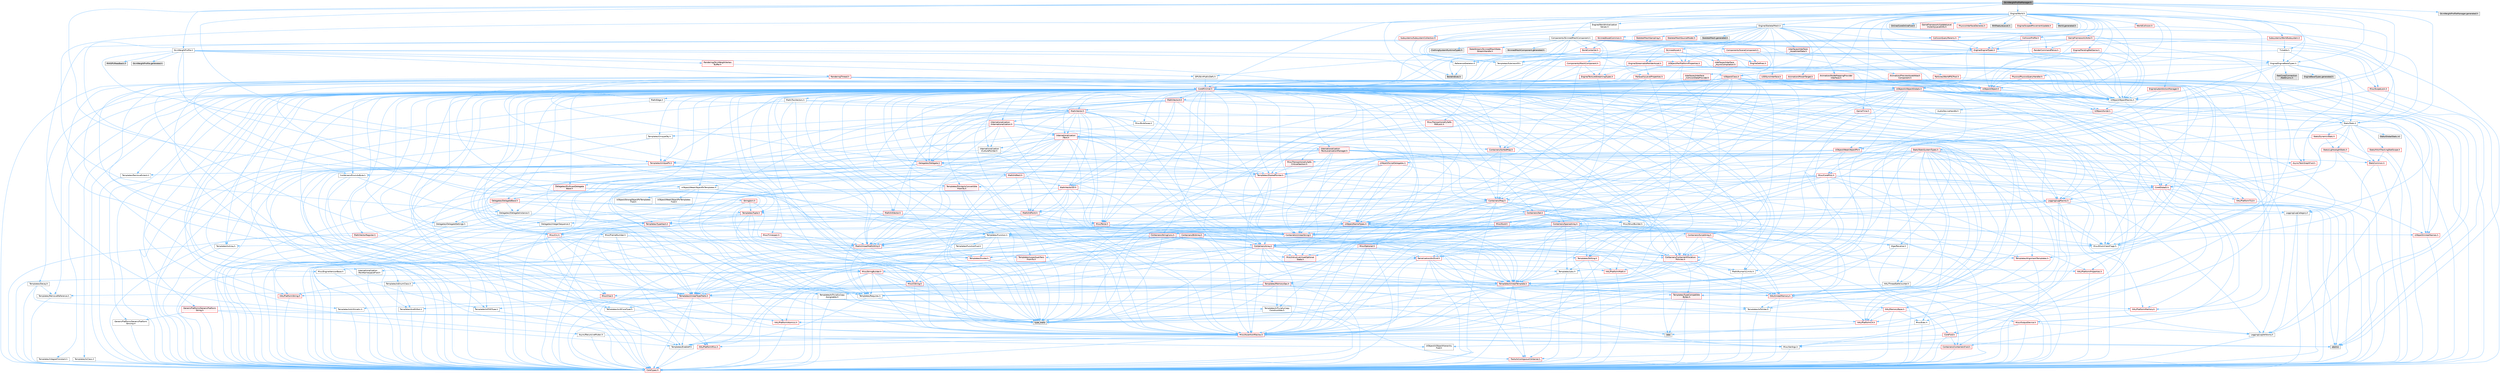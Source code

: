 digraph "SkinWeightProfileManager.h"
{
 // INTERACTIVE_SVG=YES
 // LATEX_PDF_SIZE
  bgcolor="transparent";
  edge [fontname=Helvetica,fontsize=10,labelfontname=Helvetica,labelfontsize=10];
  node [fontname=Helvetica,fontsize=10,shape=box,height=0.2,width=0.4];
  Node1 [id="Node000001",label="SkinWeightProfileManager.h",height=0.2,width=0.4,color="gray40", fillcolor="grey60", style="filled", fontcolor="black",tooltip=" "];
  Node1 -> Node2 [id="edge1_Node000001_Node000002",color="steelblue1",style="solid",tooltip=" "];
  Node2 [id="Node000002",label="Components/SkinnedMeshComponent.h",height=0.2,width=0.4,color="grey40", fillcolor="white", style="filled",URL="$da/d62/SkinnedMeshComponent_8h.html",tooltip=" "];
  Node2 -> Node3 [id="edge2_Node000002_Node000003",color="steelblue1",style="solid",tooltip=" "];
  Node3 [id="Node000003",label="CoreMinimal.h",height=0.2,width=0.4,color="red", fillcolor="#FFF0F0", style="filled",URL="$d7/d67/CoreMinimal_8h.html",tooltip=" "];
  Node3 -> Node4 [id="edge3_Node000003_Node000004",color="steelblue1",style="solid",tooltip=" "];
  Node4 [id="Node000004",label="CoreTypes.h",height=0.2,width=0.4,color="red", fillcolor="#FFF0F0", style="filled",URL="$dc/dec/CoreTypes_8h.html",tooltip=" "];
  Node3 -> Node18 [id="edge4_Node000003_Node000018",color="steelblue1",style="solid",tooltip=" "];
  Node18 [id="Node000018",label="CoreFwd.h",height=0.2,width=0.4,color="red", fillcolor="#FFF0F0", style="filled",URL="$d1/d1e/CoreFwd_8h.html",tooltip=" "];
  Node18 -> Node4 [id="edge5_Node000018_Node000004",color="steelblue1",style="solid",tooltip=" "];
  Node18 -> Node19 [id="edge6_Node000018_Node000019",color="steelblue1",style="solid",tooltip=" "];
  Node19 [id="Node000019",label="Containers/ContainersFwd.h",height=0.2,width=0.4,color="red", fillcolor="#FFF0F0", style="filled",URL="$d4/d0a/ContainersFwd_8h.html",tooltip=" "];
  Node19 -> Node4 [id="edge7_Node000019_Node000004",color="steelblue1",style="solid",tooltip=" "];
  Node19 -> Node20 [id="edge8_Node000019_Node000020",color="steelblue1",style="solid",tooltip=" "];
  Node20 [id="Node000020",label="Traits/IsContiguousContainer.h",height=0.2,width=0.4,color="red", fillcolor="#FFF0F0", style="filled",URL="$d5/d3c/IsContiguousContainer_8h.html",tooltip=" "];
  Node20 -> Node4 [id="edge9_Node000020_Node000004",color="steelblue1",style="solid",tooltip=" "];
  Node18 -> Node24 [id="edge10_Node000018_Node000024",color="steelblue1",style="solid",tooltip=" "];
  Node24 [id="Node000024",label="UObject/UObjectHierarchy\lFwd.h",height=0.2,width=0.4,color="grey40", fillcolor="white", style="filled",URL="$d3/d13/UObjectHierarchyFwd_8h.html",tooltip=" "];
  Node3 -> Node24 [id="edge11_Node000003_Node000024",color="steelblue1",style="solid",tooltip=" "];
  Node3 -> Node19 [id="edge12_Node000003_Node000019",color="steelblue1",style="solid",tooltip=" "];
  Node3 -> Node25 [id="edge13_Node000003_Node000025",color="steelblue1",style="solid",tooltip=" "];
  Node25 [id="Node000025",label="Misc/VarArgs.h",height=0.2,width=0.4,color="grey40", fillcolor="white", style="filled",URL="$d5/d6f/VarArgs_8h.html",tooltip=" "];
  Node25 -> Node4 [id="edge14_Node000025_Node000004",color="steelblue1",style="solid",tooltip=" "];
  Node3 -> Node26 [id="edge15_Node000003_Node000026",color="steelblue1",style="solid",tooltip=" "];
  Node26 [id="Node000026",label="Logging/LogVerbosity.h",height=0.2,width=0.4,color="grey40", fillcolor="white", style="filled",URL="$d2/d8f/LogVerbosity_8h.html",tooltip=" "];
  Node26 -> Node4 [id="edge16_Node000026_Node000004",color="steelblue1",style="solid",tooltip=" "];
  Node3 -> Node27 [id="edge17_Node000003_Node000027",color="steelblue1",style="solid",tooltip=" "];
  Node27 [id="Node000027",label="Misc/OutputDevice.h",height=0.2,width=0.4,color="red", fillcolor="#FFF0F0", style="filled",URL="$d7/d32/OutputDevice_8h.html",tooltip=" "];
  Node27 -> Node18 [id="edge18_Node000027_Node000018",color="steelblue1",style="solid",tooltip=" "];
  Node27 -> Node4 [id="edge19_Node000027_Node000004",color="steelblue1",style="solid",tooltip=" "];
  Node27 -> Node26 [id="edge20_Node000027_Node000026",color="steelblue1",style="solid",tooltip=" "];
  Node27 -> Node25 [id="edge21_Node000027_Node000025",color="steelblue1",style="solid",tooltip=" "];
  Node3 -> Node33 [id="edge22_Node000003_Node000033",color="steelblue1",style="solid",tooltip=" "];
  Node33 [id="Node000033",label="HAL/PlatformCrt.h",height=0.2,width=0.4,color="red", fillcolor="#FFF0F0", style="filled",URL="$d8/d75/PlatformCrt_8h.html",tooltip=" "];
  Node33 -> Node34 [id="edge23_Node000033_Node000034",color="steelblue1",style="solid",tooltip=" "];
  Node34 [id="Node000034",label="new",height=0.2,width=0.4,color="grey60", fillcolor="#E0E0E0", style="filled",tooltip=" "];
  Node3 -> Node43 [id="edge24_Node000003_Node000043",color="steelblue1",style="solid",tooltip=" "];
  Node43 [id="Node000043",label="HAL/PlatformMisc.h",height=0.2,width=0.4,color="red", fillcolor="#FFF0F0", style="filled",URL="$d0/df5/PlatformMisc_8h.html",tooltip=" "];
  Node43 -> Node4 [id="edge25_Node000043_Node000004",color="steelblue1",style="solid",tooltip=" "];
  Node3 -> Node62 [id="edge26_Node000003_Node000062",color="steelblue1",style="solid",tooltip=" "];
  Node62 [id="Node000062",label="Misc/AssertionMacros.h",height=0.2,width=0.4,color="red", fillcolor="#FFF0F0", style="filled",URL="$d0/dfa/AssertionMacros_8h.html",tooltip=" "];
  Node62 -> Node4 [id="edge27_Node000062_Node000004",color="steelblue1",style="solid",tooltip=" "];
  Node62 -> Node43 [id="edge28_Node000062_Node000043",color="steelblue1",style="solid",tooltip=" "];
  Node62 -> Node63 [id="edge29_Node000062_Node000063",color="steelblue1",style="solid",tooltip=" "];
  Node63 [id="Node000063",label="Templates/EnableIf.h",height=0.2,width=0.4,color="grey40", fillcolor="white", style="filled",URL="$d7/d60/EnableIf_8h.html",tooltip=" "];
  Node63 -> Node4 [id="edge30_Node000063_Node000004",color="steelblue1",style="solid",tooltip=" "];
  Node62 -> Node25 [id="edge31_Node000062_Node000025",color="steelblue1",style="solid",tooltip=" "];
  Node62 -> Node70 [id="edge32_Node000062_Node000070",color="steelblue1",style="solid",tooltip=" "];
  Node70 [id="Node000070",label="atomic",height=0.2,width=0.4,color="grey60", fillcolor="#E0E0E0", style="filled",tooltip=" "];
  Node3 -> Node71 [id="edge33_Node000003_Node000071",color="steelblue1",style="solid",tooltip=" "];
  Node71 [id="Node000071",label="Templates/IsPointer.h",height=0.2,width=0.4,color="grey40", fillcolor="white", style="filled",URL="$d7/d05/IsPointer_8h.html",tooltip=" "];
  Node71 -> Node4 [id="edge34_Node000071_Node000004",color="steelblue1",style="solid",tooltip=" "];
  Node3 -> Node72 [id="edge35_Node000003_Node000072",color="steelblue1",style="solid",tooltip=" "];
  Node72 [id="Node000072",label="HAL/PlatformMemory.h",height=0.2,width=0.4,color="red", fillcolor="#FFF0F0", style="filled",URL="$de/d68/PlatformMemory_8h.html",tooltip=" "];
  Node72 -> Node4 [id="edge36_Node000072_Node000004",color="steelblue1",style="solid",tooltip=" "];
  Node3 -> Node55 [id="edge37_Node000003_Node000055",color="steelblue1",style="solid",tooltip=" "];
  Node55 [id="Node000055",label="HAL/PlatformAtomics.h",height=0.2,width=0.4,color="red", fillcolor="#FFF0F0", style="filled",URL="$d3/d36/PlatformAtomics_8h.html",tooltip=" "];
  Node55 -> Node4 [id="edge38_Node000055_Node000004",color="steelblue1",style="solid",tooltip=" "];
  Node3 -> Node77 [id="edge39_Node000003_Node000077",color="steelblue1",style="solid",tooltip=" "];
  Node77 [id="Node000077",label="Misc/Exec.h",height=0.2,width=0.4,color="grey40", fillcolor="white", style="filled",URL="$de/ddb/Exec_8h.html",tooltip=" "];
  Node77 -> Node4 [id="edge40_Node000077_Node000004",color="steelblue1",style="solid",tooltip=" "];
  Node77 -> Node62 [id="edge41_Node000077_Node000062",color="steelblue1",style="solid",tooltip=" "];
  Node3 -> Node78 [id="edge42_Node000003_Node000078",color="steelblue1",style="solid",tooltip=" "];
  Node78 [id="Node000078",label="HAL/MemoryBase.h",height=0.2,width=0.4,color="red", fillcolor="#FFF0F0", style="filled",URL="$d6/d9f/MemoryBase_8h.html",tooltip=" "];
  Node78 -> Node4 [id="edge43_Node000078_Node000004",color="steelblue1",style="solid",tooltip=" "];
  Node78 -> Node55 [id="edge44_Node000078_Node000055",color="steelblue1",style="solid",tooltip=" "];
  Node78 -> Node33 [id="edge45_Node000078_Node000033",color="steelblue1",style="solid",tooltip=" "];
  Node78 -> Node77 [id="edge46_Node000078_Node000077",color="steelblue1",style="solid",tooltip=" "];
  Node78 -> Node27 [id="edge47_Node000078_Node000027",color="steelblue1",style="solid",tooltip=" "];
  Node3 -> Node88 [id="edge48_Node000003_Node000088",color="steelblue1",style="solid",tooltip=" "];
  Node88 [id="Node000088",label="HAL/UnrealMemory.h",height=0.2,width=0.4,color="red", fillcolor="#FFF0F0", style="filled",URL="$d9/d96/UnrealMemory_8h.html",tooltip=" "];
  Node88 -> Node4 [id="edge49_Node000088_Node000004",color="steelblue1",style="solid",tooltip=" "];
  Node88 -> Node78 [id="edge50_Node000088_Node000078",color="steelblue1",style="solid",tooltip=" "];
  Node88 -> Node72 [id="edge51_Node000088_Node000072",color="steelblue1",style="solid",tooltip=" "];
  Node88 -> Node71 [id="edge52_Node000088_Node000071",color="steelblue1",style="solid",tooltip=" "];
  Node3 -> Node90 [id="edge53_Node000003_Node000090",color="steelblue1",style="solid",tooltip=" "];
  Node90 [id="Node000090",label="Templates/IsArithmetic.h",height=0.2,width=0.4,color="grey40", fillcolor="white", style="filled",URL="$d2/d5d/IsArithmetic_8h.html",tooltip=" "];
  Node90 -> Node4 [id="edge54_Node000090_Node000004",color="steelblue1",style="solid",tooltip=" "];
  Node3 -> Node84 [id="edge55_Node000003_Node000084",color="steelblue1",style="solid",tooltip=" "];
  Node84 [id="Node000084",label="Templates/AndOrNot.h",height=0.2,width=0.4,color="grey40", fillcolor="white", style="filled",URL="$db/d0a/AndOrNot_8h.html",tooltip=" "];
  Node84 -> Node4 [id="edge56_Node000084_Node000004",color="steelblue1",style="solid",tooltip=" "];
  Node3 -> Node91 [id="edge57_Node000003_Node000091",color="steelblue1",style="solid",tooltip=" "];
  Node91 [id="Node000091",label="Templates/IsPODType.h",height=0.2,width=0.4,color="grey40", fillcolor="white", style="filled",URL="$d7/db1/IsPODType_8h.html",tooltip=" "];
  Node91 -> Node4 [id="edge58_Node000091_Node000004",color="steelblue1",style="solid",tooltip=" "];
  Node3 -> Node92 [id="edge59_Node000003_Node000092",color="steelblue1",style="solid",tooltip=" "];
  Node92 [id="Node000092",label="Templates/IsUECoreType.h",height=0.2,width=0.4,color="grey40", fillcolor="white", style="filled",URL="$d1/db8/IsUECoreType_8h.html",tooltip=" "];
  Node92 -> Node4 [id="edge60_Node000092_Node000004",color="steelblue1",style="solid",tooltip=" "];
  Node92 -> Node8 [id="edge61_Node000092_Node000008",color="steelblue1",style="solid",tooltip=" "];
  Node8 [id="Node000008",label="type_traits",height=0.2,width=0.4,color="grey60", fillcolor="#E0E0E0", style="filled",tooltip=" "];
  Node3 -> Node85 [id="edge62_Node000003_Node000085",color="steelblue1",style="solid",tooltip=" "];
  Node85 [id="Node000085",label="Templates/IsTriviallyCopy\lConstructible.h",height=0.2,width=0.4,color="grey40", fillcolor="white", style="filled",URL="$d3/d78/IsTriviallyCopyConstructible_8h.html",tooltip=" "];
  Node85 -> Node4 [id="edge63_Node000085_Node000004",color="steelblue1",style="solid",tooltip=" "];
  Node85 -> Node8 [id="edge64_Node000085_Node000008",color="steelblue1",style="solid",tooltip=" "];
  Node3 -> Node93 [id="edge65_Node000003_Node000093",color="steelblue1",style="solid",tooltip=" "];
  Node93 [id="Node000093",label="Templates/UnrealTypeTraits.h",height=0.2,width=0.4,color="red", fillcolor="#FFF0F0", style="filled",URL="$d2/d2d/UnrealTypeTraits_8h.html",tooltip=" "];
  Node93 -> Node4 [id="edge66_Node000093_Node000004",color="steelblue1",style="solid",tooltip=" "];
  Node93 -> Node71 [id="edge67_Node000093_Node000071",color="steelblue1",style="solid",tooltip=" "];
  Node93 -> Node62 [id="edge68_Node000093_Node000062",color="steelblue1",style="solid",tooltip=" "];
  Node93 -> Node84 [id="edge69_Node000093_Node000084",color="steelblue1",style="solid",tooltip=" "];
  Node93 -> Node63 [id="edge70_Node000093_Node000063",color="steelblue1",style="solid",tooltip=" "];
  Node93 -> Node90 [id="edge71_Node000093_Node000090",color="steelblue1",style="solid",tooltip=" "];
  Node93 -> Node91 [id="edge72_Node000093_Node000091",color="steelblue1",style="solid",tooltip=" "];
  Node93 -> Node92 [id="edge73_Node000093_Node000092",color="steelblue1",style="solid",tooltip=" "];
  Node93 -> Node85 [id="edge74_Node000093_Node000085",color="steelblue1",style="solid",tooltip=" "];
  Node3 -> Node63 [id="edge75_Node000003_Node000063",color="steelblue1",style="solid",tooltip=" "];
  Node3 -> Node95 [id="edge76_Node000003_Node000095",color="steelblue1",style="solid",tooltip=" "];
  Node95 [id="Node000095",label="Templates/RemoveReference.h",height=0.2,width=0.4,color="grey40", fillcolor="white", style="filled",URL="$da/dbe/RemoveReference_8h.html",tooltip=" "];
  Node95 -> Node4 [id="edge77_Node000095_Node000004",color="steelblue1",style="solid",tooltip=" "];
  Node3 -> Node96 [id="edge78_Node000003_Node000096",color="steelblue1",style="solid",tooltip=" "];
  Node96 [id="Node000096",label="Templates/IntegralConstant.h",height=0.2,width=0.4,color="grey40", fillcolor="white", style="filled",URL="$db/d1b/IntegralConstant_8h.html",tooltip=" "];
  Node96 -> Node4 [id="edge79_Node000096_Node000004",color="steelblue1",style="solid",tooltip=" "];
  Node3 -> Node97 [id="edge80_Node000003_Node000097",color="steelblue1",style="solid",tooltip=" "];
  Node97 [id="Node000097",label="Templates/IsClass.h",height=0.2,width=0.4,color="grey40", fillcolor="white", style="filled",URL="$db/dcb/IsClass_8h.html",tooltip=" "];
  Node97 -> Node4 [id="edge81_Node000097_Node000004",color="steelblue1",style="solid",tooltip=" "];
  Node3 -> Node98 [id="edge82_Node000003_Node000098",color="steelblue1",style="solid",tooltip=" "];
  Node98 [id="Node000098",label="Templates/TypeCompatible\lBytes.h",height=0.2,width=0.4,color="red", fillcolor="#FFF0F0", style="filled",URL="$df/d0a/TypeCompatibleBytes_8h.html",tooltip=" "];
  Node98 -> Node4 [id="edge83_Node000098_Node000004",color="steelblue1",style="solid",tooltip=" "];
  Node98 -> Node34 [id="edge84_Node000098_Node000034",color="steelblue1",style="solid",tooltip=" "];
  Node98 -> Node8 [id="edge85_Node000098_Node000008",color="steelblue1",style="solid",tooltip=" "];
  Node3 -> Node20 [id="edge86_Node000003_Node000020",color="steelblue1",style="solid",tooltip=" "];
  Node3 -> Node99 [id="edge87_Node000003_Node000099",color="steelblue1",style="solid",tooltip=" "];
  Node99 [id="Node000099",label="Templates/UnrealTemplate.h",height=0.2,width=0.4,color="red", fillcolor="#FFF0F0", style="filled",URL="$d4/d24/UnrealTemplate_8h.html",tooltip=" "];
  Node99 -> Node4 [id="edge88_Node000099_Node000004",color="steelblue1",style="solid",tooltip=" "];
  Node99 -> Node71 [id="edge89_Node000099_Node000071",color="steelblue1",style="solid",tooltip=" "];
  Node99 -> Node88 [id="edge90_Node000099_Node000088",color="steelblue1",style="solid",tooltip=" "];
  Node99 -> Node93 [id="edge91_Node000099_Node000093",color="steelblue1",style="solid",tooltip=" "];
  Node99 -> Node95 [id="edge92_Node000099_Node000095",color="steelblue1",style="solid",tooltip=" "];
  Node99 -> Node65 [id="edge93_Node000099_Node000065",color="steelblue1",style="solid",tooltip=" "];
  Node65 [id="Node000065",label="Templates/Requires.h",height=0.2,width=0.4,color="grey40", fillcolor="white", style="filled",URL="$dc/d96/Requires_8h.html",tooltip=" "];
  Node65 -> Node63 [id="edge94_Node000065_Node000063",color="steelblue1",style="solid",tooltip=" "];
  Node65 -> Node8 [id="edge95_Node000065_Node000008",color="steelblue1",style="solid",tooltip=" "];
  Node99 -> Node98 [id="edge96_Node000099_Node000098",color="steelblue1",style="solid",tooltip=" "];
  Node99 -> Node20 [id="edge97_Node000099_Node000020",color="steelblue1",style="solid",tooltip=" "];
  Node99 -> Node8 [id="edge98_Node000099_Node000008",color="steelblue1",style="solid",tooltip=" "];
  Node3 -> Node48 [id="edge99_Node000003_Node000048",color="steelblue1",style="solid",tooltip=" "];
  Node48 [id="Node000048",label="Math/NumericLimits.h",height=0.2,width=0.4,color="grey40", fillcolor="white", style="filled",URL="$df/d1b/NumericLimits_8h.html",tooltip=" "];
  Node48 -> Node4 [id="edge100_Node000048_Node000004",color="steelblue1",style="solid",tooltip=" "];
  Node3 -> Node103 [id="edge101_Node000003_Node000103",color="steelblue1",style="solid",tooltip=" "];
  Node103 [id="Node000103",label="HAL/PlatformMath.h",height=0.2,width=0.4,color="red", fillcolor="#FFF0F0", style="filled",URL="$dc/d53/PlatformMath_8h.html",tooltip=" "];
  Node103 -> Node4 [id="edge102_Node000103_Node000004",color="steelblue1",style="solid",tooltip=" "];
  Node3 -> Node86 [id="edge103_Node000003_Node000086",color="steelblue1",style="solid",tooltip=" "];
  Node86 [id="Node000086",label="Templates/IsTriviallyCopy\lAssignable.h",height=0.2,width=0.4,color="grey40", fillcolor="white", style="filled",URL="$d2/df2/IsTriviallyCopyAssignable_8h.html",tooltip=" "];
  Node86 -> Node4 [id="edge104_Node000086_Node000004",color="steelblue1",style="solid",tooltip=" "];
  Node86 -> Node8 [id="edge105_Node000086_Node000008",color="steelblue1",style="solid",tooltip=" "];
  Node3 -> Node111 [id="edge106_Node000003_Node000111",color="steelblue1",style="solid",tooltip=" "];
  Node111 [id="Node000111",label="Templates/MemoryOps.h",height=0.2,width=0.4,color="red", fillcolor="#FFF0F0", style="filled",URL="$db/dea/MemoryOps_8h.html",tooltip=" "];
  Node111 -> Node4 [id="edge107_Node000111_Node000004",color="steelblue1",style="solid",tooltip=" "];
  Node111 -> Node88 [id="edge108_Node000111_Node000088",color="steelblue1",style="solid",tooltip=" "];
  Node111 -> Node86 [id="edge109_Node000111_Node000086",color="steelblue1",style="solid",tooltip=" "];
  Node111 -> Node85 [id="edge110_Node000111_Node000085",color="steelblue1",style="solid",tooltip=" "];
  Node111 -> Node65 [id="edge111_Node000111_Node000065",color="steelblue1",style="solid",tooltip=" "];
  Node111 -> Node93 [id="edge112_Node000111_Node000093",color="steelblue1",style="solid",tooltip=" "];
  Node111 -> Node34 [id="edge113_Node000111_Node000034",color="steelblue1",style="solid",tooltip=" "];
  Node111 -> Node8 [id="edge114_Node000111_Node000008",color="steelblue1",style="solid",tooltip=" "];
  Node3 -> Node112 [id="edge115_Node000003_Node000112",color="steelblue1",style="solid",tooltip=" "];
  Node112 [id="Node000112",label="Containers/ContainerAllocation\lPolicies.h",height=0.2,width=0.4,color="red", fillcolor="#FFF0F0", style="filled",URL="$d7/dff/ContainerAllocationPolicies_8h.html",tooltip=" "];
  Node112 -> Node4 [id="edge116_Node000112_Node000004",color="steelblue1",style="solid",tooltip=" "];
  Node112 -> Node112 [id="edge117_Node000112_Node000112",color="steelblue1",style="solid",tooltip=" "];
  Node112 -> Node103 [id="edge118_Node000112_Node000103",color="steelblue1",style="solid",tooltip=" "];
  Node112 -> Node88 [id="edge119_Node000112_Node000088",color="steelblue1",style="solid",tooltip=" "];
  Node112 -> Node48 [id="edge120_Node000112_Node000048",color="steelblue1",style="solid",tooltip=" "];
  Node112 -> Node62 [id="edge121_Node000112_Node000062",color="steelblue1",style="solid",tooltip=" "];
  Node112 -> Node111 [id="edge122_Node000112_Node000111",color="steelblue1",style="solid",tooltip=" "];
  Node112 -> Node98 [id="edge123_Node000112_Node000098",color="steelblue1",style="solid",tooltip=" "];
  Node112 -> Node8 [id="edge124_Node000112_Node000008",color="steelblue1",style="solid",tooltip=" "];
  Node3 -> Node115 [id="edge125_Node000003_Node000115",color="steelblue1",style="solid",tooltip=" "];
  Node115 [id="Node000115",label="Templates/IsEnumClass.h",height=0.2,width=0.4,color="grey40", fillcolor="white", style="filled",URL="$d7/d15/IsEnumClass_8h.html",tooltip=" "];
  Node115 -> Node4 [id="edge126_Node000115_Node000004",color="steelblue1",style="solid",tooltip=" "];
  Node115 -> Node84 [id="edge127_Node000115_Node000084",color="steelblue1",style="solid",tooltip=" "];
  Node3 -> Node116 [id="edge128_Node000003_Node000116",color="steelblue1",style="solid",tooltip=" "];
  Node116 [id="Node000116",label="HAL/PlatformProperties.h",height=0.2,width=0.4,color="red", fillcolor="#FFF0F0", style="filled",URL="$d9/db0/PlatformProperties_8h.html",tooltip=" "];
  Node116 -> Node4 [id="edge129_Node000116_Node000004",color="steelblue1",style="solid",tooltip=" "];
  Node3 -> Node119 [id="edge130_Node000003_Node000119",color="steelblue1",style="solid",tooltip=" "];
  Node119 [id="Node000119",label="Misc/EngineVersionBase.h",height=0.2,width=0.4,color="grey40", fillcolor="white", style="filled",URL="$d5/d2b/EngineVersionBase_8h.html",tooltip=" "];
  Node119 -> Node4 [id="edge131_Node000119_Node000004",color="steelblue1",style="solid",tooltip=" "];
  Node3 -> Node120 [id="edge132_Node000003_Node000120",color="steelblue1",style="solid",tooltip=" "];
  Node120 [id="Node000120",label="Internationalization\l/TextNamespaceFwd.h",height=0.2,width=0.4,color="grey40", fillcolor="white", style="filled",URL="$d8/d97/TextNamespaceFwd_8h.html",tooltip=" "];
  Node120 -> Node4 [id="edge133_Node000120_Node000004",color="steelblue1",style="solid",tooltip=" "];
  Node3 -> Node121 [id="edge134_Node000003_Node000121",color="steelblue1",style="solid",tooltip=" "];
  Node121 [id="Node000121",label="Serialization/Archive.h",height=0.2,width=0.4,color="red", fillcolor="#FFF0F0", style="filled",URL="$d7/d3b/Archive_8h.html",tooltip=" "];
  Node121 -> Node18 [id="edge135_Node000121_Node000018",color="steelblue1",style="solid",tooltip=" "];
  Node121 -> Node4 [id="edge136_Node000121_Node000004",color="steelblue1",style="solid",tooltip=" "];
  Node121 -> Node116 [id="edge137_Node000121_Node000116",color="steelblue1",style="solid",tooltip=" "];
  Node121 -> Node120 [id="edge138_Node000121_Node000120",color="steelblue1",style="solid",tooltip=" "];
  Node121 -> Node62 [id="edge139_Node000121_Node000062",color="steelblue1",style="solid",tooltip=" "];
  Node121 -> Node119 [id="edge140_Node000121_Node000119",color="steelblue1",style="solid",tooltip=" "];
  Node121 -> Node25 [id="edge141_Node000121_Node000025",color="steelblue1",style="solid",tooltip=" "];
  Node121 -> Node63 [id="edge142_Node000121_Node000063",color="steelblue1",style="solid",tooltip=" "];
  Node121 -> Node115 [id="edge143_Node000121_Node000115",color="steelblue1",style="solid",tooltip=" "];
  Node121 -> Node99 [id="edge144_Node000121_Node000099",color="steelblue1",style="solid",tooltip=" "];
  Node3 -> Node125 [id="edge145_Node000003_Node000125",color="steelblue1",style="solid",tooltip=" "];
  Node125 [id="Node000125",label="Templates/Less.h",height=0.2,width=0.4,color="grey40", fillcolor="white", style="filled",URL="$de/dc8/Less_8h.html",tooltip=" "];
  Node125 -> Node4 [id="edge146_Node000125_Node000004",color="steelblue1",style="solid",tooltip=" "];
  Node125 -> Node99 [id="edge147_Node000125_Node000099",color="steelblue1",style="solid",tooltip=" "];
  Node3 -> Node126 [id="edge148_Node000003_Node000126",color="steelblue1",style="solid",tooltip=" "];
  Node126 [id="Node000126",label="Templates/Sorting.h",height=0.2,width=0.4,color="red", fillcolor="#FFF0F0", style="filled",URL="$d3/d9e/Sorting_8h.html",tooltip=" "];
  Node126 -> Node4 [id="edge149_Node000126_Node000004",color="steelblue1",style="solid",tooltip=" "];
  Node126 -> Node103 [id="edge150_Node000126_Node000103",color="steelblue1",style="solid",tooltip=" "];
  Node126 -> Node125 [id="edge151_Node000126_Node000125",color="steelblue1",style="solid",tooltip=" "];
  Node3 -> Node137 [id="edge152_Node000003_Node000137",color="steelblue1",style="solid",tooltip=" "];
  Node137 [id="Node000137",label="Misc/Char.h",height=0.2,width=0.4,color="red", fillcolor="#FFF0F0", style="filled",URL="$d0/d58/Char_8h.html",tooltip=" "];
  Node137 -> Node4 [id="edge153_Node000137_Node000004",color="steelblue1",style="solid",tooltip=" "];
  Node137 -> Node8 [id="edge154_Node000137_Node000008",color="steelblue1",style="solid",tooltip=" "];
  Node3 -> Node140 [id="edge155_Node000003_Node000140",color="steelblue1",style="solid",tooltip=" "];
  Node140 [id="Node000140",label="GenericPlatform/GenericPlatform\lStricmp.h",height=0.2,width=0.4,color="grey40", fillcolor="white", style="filled",URL="$d2/d86/GenericPlatformStricmp_8h.html",tooltip=" "];
  Node140 -> Node4 [id="edge156_Node000140_Node000004",color="steelblue1",style="solid",tooltip=" "];
  Node3 -> Node141 [id="edge157_Node000003_Node000141",color="steelblue1",style="solid",tooltip=" "];
  Node141 [id="Node000141",label="GenericPlatform/GenericPlatform\lString.h",height=0.2,width=0.4,color="red", fillcolor="#FFF0F0", style="filled",URL="$dd/d20/GenericPlatformString_8h.html",tooltip=" "];
  Node141 -> Node4 [id="edge158_Node000141_Node000004",color="steelblue1",style="solid",tooltip=" "];
  Node141 -> Node140 [id="edge159_Node000141_Node000140",color="steelblue1",style="solid",tooltip=" "];
  Node141 -> Node63 [id="edge160_Node000141_Node000063",color="steelblue1",style="solid",tooltip=" "];
  Node141 -> Node8 [id="edge161_Node000141_Node000008",color="steelblue1",style="solid",tooltip=" "];
  Node3 -> Node74 [id="edge162_Node000003_Node000074",color="steelblue1",style="solid",tooltip=" "];
  Node74 [id="Node000074",label="HAL/PlatformString.h",height=0.2,width=0.4,color="red", fillcolor="#FFF0F0", style="filled",URL="$db/db5/PlatformString_8h.html",tooltip=" "];
  Node74 -> Node4 [id="edge163_Node000074_Node000004",color="steelblue1",style="solid",tooltip=" "];
  Node3 -> Node144 [id="edge164_Node000003_Node000144",color="steelblue1",style="solid",tooltip=" "];
  Node144 [id="Node000144",label="Misc/CString.h",height=0.2,width=0.4,color="red", fillcolor="#FFF0F0", style="filled",URL="$d2/d49/CString_8h.html",tooltip=" "];
  Node144 -> Node4 [id="edge165_Node000144_Node000004",color="steelblue1",style="solid",tooltip=" "];
  Node144 -> Node33 [id="edge166_Node000144_Node000033",color="steelblue1",style="solid",tooltip=" "];
  Node144 -> Node74 [id="edge167_Node000144_Node000074",color="steelblue1",style="solid",tooltip=" "];
  Node144 -> Node62 [id="edge168_Node000144_Node000062",color="steelblue1",style="solid",tooltip=" "];
  Node144 -> Node137 [id="edge169_Node000144_Node000137",color="steelblue1",style="solid",tooltip=" "];
  Node144 -> Node25 [id="edge170_Node000144_Node000025",color="steelblue1",style="solid",tooltip=" "];
  Node3 -> Node145 [id="edge171_Node000003_Node000145",color="steelblue1",style="solid",tooltip=" "];
  Node145 [id="Node000145",label="Misc/Crc.h",height=0.2,width=0.4,color="red", fillcolor="#FFF0F0", style="filled",URL="$d4/dd2/Crc_8h.html",tooltip=" "];
  Node145 -> Node4 [id="edge172_Node000145_Node000004",color="steelblue1",style="solid",tooltip=" "];
  Node145 -> Node74 [id="edge173_Node000145_Node000074",color="steelblue1",style="solid",tooltip=" "];
  Node145 -> Node62 [id="edge174_Node000145_Node000062",color="steelblue1",style="solid",tooltip=" "];
  Node145 -> Node144 [id="edge175_Node000145_Node000144",color="steelblue1",style="solid",tooltip=" "];
  Node145 -> Node137 [id="edge176_Node000145_Node000137",color="steelblue1",style="solid",tooltip=" "];
  Node145 -> Node93 [id="edge177_Node000145_Node000093",color="steelblue1",style="solid",tooltip=" "];
  Node3 -> Node136 [id="edge178_Node000003_Node000136",color="steelblue1",style="solid",tooltip=" "];
  Node136 [id="Node000136",label="Math/UnrealMathUtility.h",height=0.2,width=0.4,color="red", fillcolor="#FFF0F0", style="filled",URL="$db/db8/UnrealMathUtility_8h.html",tooltip=" "];
  Node136 -> Node4 [id="edge179_Node000136_Node000004",color="steelblue1",style="solid",tooltip=" "];
  Node136 -> Node62 [id="edge180_Node000136_Node000062",color="steelblue1",style="solid",tooltip=" "];
  Node136 -> Node103 [id="edge181_Node000136_Node000103",color="steelblue1",style="solid",tooltip=" "];
  Node136 -> Node65 [id="edge182_Node000136_Node000065",color="steelblue1",style="solid",tooltip=" "];
  Node3 -> Node146 [id="edge183_Node000003_Node000146",color="steelblue1",style="solid",tooltip=" "];
  Node146 [id="Node000146",label="Containers/UnrealString.h",height=0.2,width=0.4,color="red", fillcolor="#FFF0F0", style="filled",URL="$d5/dba/UnrealString_8h.html",tooltip=" "];
  Node3 -> Node150 [id="edge184_Node000003_Node000150",color="steelblue1",style="solid",tooltip=" "];
  Node150 [id="Node000150",label="Containers/Array.h",height=0.2,width=0.4,color="red", fillcolor="#FFF0F0", style="filled",URL="$df/dd0/Array_8h.html",tooltip=" "];
  Node150 -> Node4 [id="edge185_Node000150_Node000004",color="steelblue1",style="solid",tooltip=" "];
  Node150 -> Node62 [id="edge186_Node000150_Node000062",color="steelblue1",style="solid",tooltip=" "];
  Node150 -> Node151 [id="edge187_Node000150_Node000151",color="steelblue1",style="solid",tooltip=" "];
  Node151 [id="Node000151",label="Misc/IntrusiveUnsetOptional\lState.h",height=0.2,width=0.4,color="red", fillcolor="#FFF0F0", style="filled",URL="$d2/d0a/IntrusiveUnsetOptionalState_8h.html",tooltip=" "];
  Node150 -> Node88 [id="edge188_Node000150_Node000088",color="steelblue1",style="solid",tooltip=" "];
  Node150 -> Node93 [id="edge189_Node000150_Node000093",color="steelblue1",style="solid",tooltip=" "];
  Node150 -> Node99 [id="edge190_Node000150_Node000099",color="steelblue1",style="solid",tooltip=" "];
  Node150 -> Node112 [id="edge191_Node000150_Node000112",color="steelblue1",style="solid",tooltip=" "];
  Node150 -> Node121 [id="edge192_Node000150_Node000121",color="steelblue1",style="solid",tooltip=" "];
  Node150 -> Node129 [id="edge193_Node000150_Node000129",color="steelblue1",style="solid",tooltip=" "];
  Node129 [id="Node000129",label="Templates/Invoke.h",height=0.2,width=0.4,color="red", fillcolor="#FFF0F0", style="filled",URL="$d7/deb/Invoke_8h.html",tooltip=" "];
  Node129 -> Node4 [id="edge194_Node000129_Node000004",color="steelblue1",style="solid",tooltip=" "];
  Node129 -> Node99 [id="edge195_Node000129_Node000099",color="steelblue1",style="solid",tooltip=" "];
  Node129 -> Node8 [id="edge196_Node000129_Node000008",color="steelblue1",style="solid",tooltip=" "];
  Node150 -> Node125 [id="edge197_Node000150_Node000125",color="steelblue1",style="solid",tooltip=" "];
  Node150 -> Node172 [id="edge198_Node000150_Node000172",color="steelblue1",style="solid",tooltip=" "];
  Node172 [id="Node000172",label="Templates/LosesQualifiers\lFromTo.h",height=0.2,width=0.4,color="red", fillcolor="#FFF0F0", style="filled",URL="$d2/db3/LosesQualifiersFromTo_8h.html",tooltip=" "];
  Node172 -> Node8 [id="edge199_Node000172_Node000008",color="steelblue1",style="solid",tooltip=" "];
  Node150 -> Node65 [id="edge200_Node000150_Node000065",color="steelblue1",style="solid",tooltip=" "];
  Node150 -> Node126 [id="edge201_Node000150_Node000126",color="steelblue1",style="solid",tooltip=" "];
  Node150 -> Node173 [id="edge202_Node000150_Node000173",color="steelblue1",style="solid",tooltip=" "];
  Node173 [id="Node000173",label="Templates/AlignmentTemplates.h",height=0.2,width=0.4,color="red", fillcolor="#FFF0F0", style="filled",URL="$dd/d32/AlignmentTemplates_8h.html",tooltip=" "];
  Node173 -> Node4 [id="edge203_Node000173_Node000004",color="steelblue1",style="solid",tooltip=" "];
  Node173 -> Node71 [id="edge204_Node000173_Node000071",color="steelblue1",style="solid",tooltip=" "];
  Node150 -> Node8 [id="edge205_Node000150_Node000008",color="steelblue1",style="solid",tooltip=" "];
  Node3 -> Node174 [id="edge206_Node000003_Node000174",color="steelblue1",style="solid",tooltip=" "];
  Node174 [id="Node000174",label="Misc/FrameNumber.h",height=0.2,width=0.4,color="grey40", fillcolor="white", style="filled",URL="$dd/dbd/FrameNumber_8h.html",tooltip=" "];
  Node174 -> Node4 [id="edge207_Node000174_Node000004",color="steelblue1",style="solid",tooltip=" "];
  Node174 -> Node48 [id="edge208_Node000174_Node000048",color="steelblue1",style="solid",tooltip=" "];
  Node174 -> Node136 [id="edge209_Node000174_Node000136",color="steelblue1",style="solid",tooltip=" "];
  Node174 -> Node63 [id="edge210_Node000174_Node000063",color="steelblue1",style="solid",tooltip=" "];
  Node174 -> Node93 [id="edge211_Node000174_Node000093",color="steelblue1",style="solid",tooltip=" "];
  Node3 -> Node175 [id="edge212_Node000003_Node000175",color="steelblue1",style="solid",tooltip=" "];
  Node175 [id="Node000175",label="Misc/Timespan.h",height=0.2,width=0.4,color="red", fillcolor="#FFF0F0", style="filled",URL="$da/dd9/Timespan_8h.html",tooltip=" "];
  Node175 -> Node4 [id="edge213_Node000175_Node000004",color="steelblue1",style="solid",tooltip=" "];
  Node175 -> Node136 [id="edge214_Node000175_Node000136",color="steelblue1",style="solid",tooltip=" "];
  Node175 -> Node62 [id="edge215_Node000175_Node000062",color="steelblue1",style="solid",tooltip=" "];
  Node3 -> Node177 [id="edge216_Node000003_Node000177",color="steelblue1",style="solid",tooltip=" "];
  Node177 [id="Node000177",label="Containers/StringConv.h",height=0.2,width=0.4,color="red", fillcolor="#FFF0F0", style="filled",URL="$d3/ddf/StringConv_8h.html",tooltip=" "];
  Node177 -> Node4 [id="edge217_Node000177_Node000004",color="steelblue1",style="solid",tooltip=" "];
  Node177 -> Node62 [id="edge218_Node000177_Node000062",color="steelblue1",style="solid",tooltip=" "];
  Node177 -> Node112 [id="edge219_Node000177_Node000112",color="steelblue1",style="solid",tooltip=" "];
  Node177 -> Node150 [id="edge220_Node000177_Node000150",color="steelblue1",style="solid",tooltip=" "];
  Node177 -> Node144 [id="edge221_Node000177_Node000144",color="steelblue1",style="solid",tooltip=" "];
  Node177 -> Node178 [id="edge222_Node000177_Node000178",color="steelblue1",style="solid",tooltip=" "];
  Node178 [id="Node000178",label="Templates/IsArray.h",height=0.2,width=0.4,color="grey40", fillcolor="white", style="filled",URL="$d8/d8d/IsArray_8h.html",tooltip=" "];
  Node178 -> Node4 [id="edge223_Node000178_Node000004",color="steelblue1",style="solid",tooltip=" "];
  Node177 -> Node99 [id="edge224_Node000177_Node000099",color="steelblue1",style="solid",tooltip=" "];
  Node177 -> Node93 [id="edge225_Node000177_Node000093",color="steelblue1",style="solid",tooltip=" "];
  Node177 -> Node20 [id="edge226_Node000177_Node000020",color="steelblue1",style="solid",tooltip=" "];
  Node177 -> Node8 [id="edge227_Node000177_Node000008",color="steelblue1",style="solid",tooltip=" "];
  Node3 -> Node179 [id="edge228_Node000003_Node000179",color="steelblue1",style="solid",tooltip=" "];
  Node179 [id="Node000179",label="UObject/UnrealNames.h",height=0.2,width=0.4,color="red", fillcolor="#FFF0F0", style="filled",URL="$d8/db1/UnrealNames_8h.html",tooltip=" "];
  Node179 -> Node4 [id="edge229_Node000179_Node000004",color="steelblue1",style="solid",tooltip=" "];
  Node3 -> Node181 [id="edge230_Node000003_Node000181",color="steelblue1",style="solid",tooltip=" "];
  Node181 [id="Node000181",label="UObject/NameTypes.h",height=0.2,width=0.4,color="red", fillcolor="#FFF0F0", style="filled",URL="$d6/d35/NameTypes_8h.html",tooltip=" "];
  Node181 -> Node4 [id="edge231_Node000181_Node000004",color="steelblue1",style="solid",tooltip=" "];
  Node181 -> Node62 [id="edge232_Node000181_Node000062",color="steelblue1",style="solid",tooltip=" "];
  Node181 -> Node88 [id="edge233_Node000181_Node000088",color="steelblue1",style="solid",tooltip=" "];
  Node181 -> Node93 [id="edge234_Node000181_Node000093",color="steelblue1",style="solid",tooltip=" "];
  Node181 -> Node99 [id="edge235_Node000181_Node000099",color="steelblue1",style="solid",tooltip=" "];
  Node181 -> Node146 [id="edge236_Node000181_Node000146",color="steelblue1",style="solid",tooltip=" "];
  Node181 -> Node177 [id="edge237_Node000181_Node000177",color="steelblue1",style="solid",tooltip=" "];
  Node181 -> Node179 [id="edge238_Node000181_Node000179",color="steelblue1",style="solid",tooltip=" "];
  Node181 -> Node151 [id="edge239_Node000181_Node000151",color="steelblue1",style="solid",tooltip=" "];
  Node181 -> Node185 [id="edge240_Node000181_Node000185",color="steelblue1",style="solid",tooltip=" "];
  Node185 [id="Node000185",label="Misc/StringBuilder.h",height=0.2,width=0.4,color="red", fillcolor="#FFF0F0", style="filled",URL="$d4/d52/StringBuilder_8h.html",tooltip=" "];
  Node185 -> Node4 [id="edge241_Node000185_Node000004",color="steelblue1",style="solid",tooltip=" "];
  Node185 -> Node74 [id="edge242_Node000185_Node000074",color="steelblue1",style="solid",tooltip=" "];
  Node185 -> Node88 [id="edge243_Node000185_Node000088",color="steelblue1",style="solid",tooltip=" "];
  Node185 -> Node62 [id="edge244_Node000185_Node000062",color="steelblue1",style="solid",tooltip=" "];
  Node185 -> Node144 [id="edge245_Node000185_Node000144",color="steelblue1",style="solid",tooltip=" "];
  Node185 -> Node63 [id="edge246_Node000185_Node000063",color="steelblue1",style="solid",tooltip=" "];
  Node185 -> Node65 [id="edge247_Node000185_Node000065",color="steelblue1",style="solid",tooltip=" "];
  Node185 -> Node99 [id="edge248_Node000185_Node000099",color="steelblue1",style="solid",tooltip=" "];
  Node185 -> Node93 [id="edge249_Node000185_Node000093",color="steelblue1",style="solid",tooltip=" "];
  Node185 -> Node20 [id="edge250_Node000185_Node000020",color="steelblue1",style="solid",tooltip=" "];
  Node185 -> Node8 [id="edge251_Node000185_Node000008",color="steelblue1",style="solid",tooltip=" "];
  Node3 -> Node189 [id="edge252_Node000003_Node000189",color="steelblue1",style="solid",tooltip=" "];
  Node189 [id="Node000189",label="Misc/Parse.h",height=0.2,width=0.4,color="red", fillcolor="#FFF0F0", style="filled",URL="$dc/d71/Parse_8h.html",tooltip=" "];
  Node189 -> Node146 [id="edge253_Node000189_Node000146",color="steelblue1",style="solid",tooltip=" "];
  Node189 -> Node4 [id="edge254_Node000189_Node000004",color="steelblue1",style="solid",tooltip=" "];
  Node189 -> Node33 [id="edge255_Node000189_Node000033",color="steelblue1",style="solid",tooltip=" "];
  Node189 -> Node50 [id="edge256_Node000189_Node000050",color="steelblue1",style="solid",tooltip=" "];
  Node50 [id="Node000050",label="Misc/EnumClassFlags.h",height=0.2,width=0.4,color="grey40", fillcolor="white", style="filled",URL="$d8/de7/EnumClassFlags_8h.html",tooltip=" "];
  Node189 -> Node190 [id="edge257_Node000189_Node000190",color="steelblue1",style="solid",tooltip=" "];
  Node190 [id="Node000190",label="Templates/Function.h",height=0.2,width=0.4,color="grey40", fillcolor="white", style="filled",URL="$df/df5/Function_8h.html",tooltip=" "];
  Node190 -> Node4 [id="edge258_Node000190_Node000004",color="steelblue1",style="solid",tooltip=" "];
  Node190 -> Node62 [id="edge259_Node000190_Node000062",color="steelblue1",style="solid",tooltip=" "];
  Node190 -> Node151 [id="edge260_Node000190_Node000151",color="steelblue1",style="solid",tooltip=" "];
  Node190 -> Node88 [id="edge261_Node000190_Node000088",color="steelblue1",style="solid",tooltip=" "];
  Node190 -> Node191 [id="edge262_Node000190_Node000191",color="steelblue1",style="solid",tooltip=" "];
  Node191 [id="Node000191",label="Templates/FunctionFwd.h",height=0.2,width=0.4,color="grey40", fillcolor="white", style="filled",URL="$d6/d54/FunctionFwd_8h.html",tooltip=" "];
  Node190 -> Node93 [id="edge263_Node000190_Node000093",color="steelblue1",style="solid",tooltip=" "];
  Node190 -> Node129 [id="edge264_Node000190_Node000129",color="steelblue1",style="solid",tooltip=" "];
  Node190 -> Node99 [id="edge265_Node000190_Node000099",color="steelblue1",style="solid",tooltip=" "];
  Node190 -> Node65 [id="edge266_Node000190_Node000065",color="steelblue1",style="solid",tooltip=" "];
  Node190 -> Node136 [id="edge267_Node000190_Node000136",color="steelblue1",style="solid",tooltip=" "];
  Node190 -> Node34 [id="edge268_Node000190_Node000034",color="steelblue1",style="solid",tooltip=" "];
  Node190 -> Node8 [id="edge269_Node000190_Node000008",color="steelblue1",style="solid",tooltip=" "];
  Node3 -> Node173 [id="edge270_Node000003_Node000173",color="steelblue1",style="solid",tooltip=" "];
  Node3 -> Node192 [id="edge271_Node000003_Node000192",color="steelblue1",style="solid",tooltip=" "];
  Node192 [id="Node000192",label="Misc/StructBuilder.h",height=0.2,width=0.4,color="grey40", fillcolor="white", style="filled",URL="$d9/db3/StructBuilder_8h.html",tooltip=" "];
  Node192 -> Node4 [id="edge272_Node000192_Node000004",color="steelblue1",style="solid",tooltip=" "];
  Node192 -> Node136 [id="edge273_Node000192_Node000136",color="steelblue1",style="solid",tooltip=" "];
  Node192 -> Node173 [id="edge274_Node000192_Node000173",color="steelblue1",style="solid",tooltip=" "];
  Node3 -> Node105 [id="edge275_Node000003_Node000105",color="steelblue1",style="solid",tooltip=" "];
  Node105 [id="Node000105",label="Templates/Decay.h",height=0.2,width=0.4,color="grey40", fillcolor="white", style="filled",URL="$dd/d0f/Decay_8h.html",tooltip=" "];
  Node105 -> Node4 [id="edge276_Node000105_Node000004",color="steelblue1",style="solid",tooltip=" "];
  Node105 -> Node95 [id="edge277_Node000105_Node000095",color="steelblue1",style="solid",tooltip=" "];
  Node105 -> Node8 [id="edge278_Node000105_Node000008",color="steelblue1",style="solid",tooltip=" "];
  Node3 -> Node193 [id="edge279_Node000003_Node000193",color="steelblue1",style="solid",tooltip=" "];
  Node193 [id="Node000193",label="Templates/PointerIsConvertible\lFromTo.h",height=0.2,width=0.4,color="red", fillcolor="#FFF0F0", style="filled",URL="$d6/d65/PointerIsConvertibleFromTo_8h.html",tooltip=" "];
  Node193 -> Node4 [id="edge280_Node000193_Node000004",color="steelblue1",style="solid",tooltip=" "];
  Node193 -> Node172 [id="edge281_Node000193_Node000172",color="steelblue1",style="solid",tooltip=" "];
  Node193 -> Node8 [id="edge282_Node000193_Node000008",color="steelblue1",style="solid",tooltip=" "];
  Node3 -> Node129 [id="edge283_Node000003_Node000129",color="steelblue1",style="solid",tooltip=" "];
  Node3 -> Node190 [id="edge284_Node000003_Node000190",color="steelblue1",style="solid",tooltip=" "];
  Node3 -> Node162 [id="edge285_Node000003_Node000162",color="steelblue1",style="solid",tooltip=" "];
  Node162 [id="Node000162",label="Templates/TypeHash.h",height=0.2,width=0.4,color="red", fillcolor="#FFF0F0", style="filled",URL="$d1/d62/TypeHash_8h.html",tooltip=" "];
  Node162 -> Node4 [id="edge286_Node000162_Node000004",color="steelblue1",style="solid",tooltip=" "];
  Node162 -> Node65 [id="edge287_Node000162_Node000065",color="steelblue1",style="solid",tooltip=" "];
  Node162 -> Node145 [id="edge288_Node000162_Node000145",color="steelblue1",style="solid",tooltip=" "];
  Node162 -> Node8 [id="edge289_Node000162_Node000008",color="steelblue1",style="solid",tooltip=" "];
  Node3 -> Node194 [id="edge290_Node000003_Node000194",color="steelblue1",style="solid",tooltip=" "];
  Node194 [id="Node000194",label="Containers/ScriptArray.h",height=0.2,width=0.4,color="red", fillcolor="#FFF0F0", style="filled",URL="$dc/daf/ScriptArray_8h.html",tooltip=" "];
  Node194 -> Node4 [id="edge291_Node000194_Node000004",color="steelblue1",style="solid",tooltip=" "];
  Node194 -> Node62 [id="edge292_Node000194_Node000062",color="steelblue1",style="solid",tooltip=" "];
  Node194 -> Node88 [id="edge293_Node000194_Node000088",color="steelblue1",style="solid",tooltip=" "];
  Node194 -> Node112 [id="edge294_Node000194_Node000112",color="steelblue1",style="solid",tooltip=" "];
  Node194 -> Node150 [id="edge295_Node000194_Node000150",color="steelblue1",style="solid",tooltip=" "];
  Node3 -> Node195 [id="edge296_Node000003_Node000195",color="steelblue1",style="solid",tooltip=" "];
  Node195 [id="Node000195",label="Containers/BitArray.h",height=0.2,width=0.4,color="red", fillcolor="#FFF0F0", style="filled",URL="$d1/de4/BitArray_8h.html",tooltip=" "];
  Node195 -> Node112 [id="edge297_Node000195_Node000112",color="steelblue1",style="solid",tooltip=" "];
  Node195 -> Node4 [id="edge298_Node000195_Node000004",color="steelblue1",style="solid",tooltip=" "];
  Node195 -> Node55 [id="edge299_Node000195_Node000055",color="steelblue1",style="solid",tooltip=" "];
  Node195 -> Node88 [id="edge300_Node000195_Node000088",color="steelblue1",style="solid",tooltip=" "];
  Node195 -> Node136 [id="edge301_Node000195_Node000136",color="steelblue1",style="solid",tooltip=" "];
  Node195 -> Node62 [id="edge302_Node000195_Node000062",color="steelblue1",style="solid",tooltip=" "];
  Node195 -> Node50 [id="edge303_Node000195_Node000050",color="steelblue1",style="solid",tooltip=" "];
  Node195 -> Node121 [id="edge304_Node000195_Node000121",color="steelblue1",style="solid",tooltip=" "];
  Node195 -> Node63 [id="edge305_Node000195_Node000063",color="steelblue1",style="solid",tooltip=" "];
  Node195 -> Node129 [id="edge306_Node000195_Node000129",color="steelblue1",style="solid",tooltip=" "];
  Node195 -> Node99 [id="edge307_Node000195_Node000099",color="steelblue1",style="solid",tooltip=" "];
  Node195 -> Node93 [id="edge308_Node000195_Node000093",color="steelblue1",style="solid",tooltip=" "];
  Node3 -> Node196 [id="edge309_Node000003_Node000196",color="steelblue1",style="solid",tooltip=" "];
  Node196 [id="Node000196",label="Containers/SparseArray.h",height=0.2,width=0.4,color="red", fillcolor="#FFF0F0", style="filled",URL="$d5/dbf/SparseArray_8h.html",tooltip=" "];
  Node196 -> Node4 [id="edge310_Node000196_Node000004",color="steelblue1",style="solid",tooltip=" "];
  Node196 -> Node62 [id="edge311_Node000196_Node000062",color="steelblue1",style="solid",tooltip=" "];
  Node196 -> Node88 [id="edge312_Node000196_Node000088",color="steelblue1",style="solid",tooltip=" "];
  Node196 -> Node93 [id="edge313_Node000196_Node000093",color="steelblue1",style="solid",tooltip=" "];
  Node196 -> Node99 [id="edge314_Node000196_Node000099",color="steelblue1",style="solid",tooltip=" "];
  Node196 -> Node112 [id="edge315_Node000196_Node000112",color="steelblue1",style="solid",tooltip=" "];
  Node196 -> Node125 [id="edge316_Node000196_Node000125",color="steelblue1",style="solid",tooltip=" "];
  Node196 -> Node150 [id="edge317_Node000196_Node000150",color="steelblue1",style="solid",tooltip=" "];
  Node196 -> Node136 [id="edge318_Node000196_Node000136",color="steelblue1",style="solid",tooltip=" "];
  Node196 -> Node194 [id="edge319_Node000196_Node000194",color="steelblue1",style="solid",tooltip=" "];
  Node196 -> Node195 [id="edge320_Node000196_Node000195",color="steelblue1",style="solid",tooltip=" "];
  Node196 -> Node146 [id="edge321_Node000196_Node000146",color="steelblue1",style="solid",tooltip=" "];
  Node196 -> Node151 [id="edge322_Node000196_Node000151",color="steelblue1",style="solid",tooltip=" "];
  Node3 -> Node212 [id="edge323_Node000003_Node000212",color="steelblue1",style="solid",tooltip=" "];
  Node212 [id="Node000212",label="Containers/Set.h",height=0.2,width=0.4,color="red", fillcolor="#FFF0F0", style="filled",URL="$d4/d45/Set_8h.html",tooltip=" "];
  Node212 -> Node112 [id="edge324_Node000212_Node000112",color="steelblue1",style="solid",tooltip=" "];
  Node212 -> Node196 [id="edge325_Node000212_Node000196",color="steelblue1",style="solid",tooltip=" "];
  Node212 -> Node19 [id="edge326_Node000212_Node000019",color="steelblue1",style="solid",tooltip=" "];
  Node212 -> Node136 [id="edge327_Node000212_Node000136",color="steelblue1",style="solid",tooltip=" "];
  Node212 -> Node62 [id="edge328_Node000212_Node000062",color="steelblue1",style="solid",tooltip=" "];
  Node212 -> Node192 [id="edge329_Node000212_Node000192",color="steelblue1",style="solid",tooltip=" "];
  Node212 -> Node190 [id="edge330_Node000212_Node000190",color="steelblue1",style="solid",tooltip=" "];
  Node212 -> Node126 [id="edge331_Node000212_Node000126",color="steelblue1",style="solid",tooltip=" "];
  Node212 -> Node162 [id="edge332_Node000212_Node000162",color="steelblue1",style="solid",tooltip=" "];
  Node212 -> Node99 [id="edge333_Node000212_Node000099",color="steelblue1",style="solid",tooltip=" "];
  Node212 -> Node8 [id="edge334_Node000212_Node000008",color="steelblue1",style="solid",tooltip=" "];
  Node3 -> Node215 [id="edge335_Node000003_Node000215",color="steelblue1",style="solid",tooltip=" "];
  Node215 [id="Node000215",label="Algo/Reverse.h",height=0.2,width=0.4,color="grey40", fillcolor="white", style="filled",URL="$d5/d93/Reverse_8h.html",tooltip=" "];
  Node215 -> Node4 [id="edge336_Node000215_Node000004",color="steelblue1",style="solid",tooltip=" "];
  Node215 -> Node99 [id="edge337_Node000215_Node000099",color="steelblue1",style="solid",tooltip=" "];
  Node3 -> Node216 [id="edge338_Node000003_Node000216",color="steelblue1",style="solid",tooltip=" "];
  Node216 [id="Node000216",label="Containers/Map.h",height=0.2,width=0.4,color="red", fillcolor="#FFF0F0", style="filled",URL="$df/d79/Map_8h.html",tooltip=" "];
  Node216 -> Node4 [id="edge339_Node000216_Node000004",color="steelblue1",style="solid",tooltip=" "];
  Node216 -> Node215 [id="edge340_Node000216_Node000215",color="steelblue1",style="solid",tooltip=" "];
  Node216 -> Node212 [id="edge341_Node000216_Node000212",color="steelblue1",style="solid",tooltip=" "];
  Node216 -> Node146 [id="edge342_Node000216_Node000146",color="steelblue1",style="solid",tooltip=" "];
  Node216 -> Node62 [id="edge343_Node000216_Node000062",color="steelblue1",style="solid",tooltip=" "];
  Node216 -> Node192 [id="edge344_Node000216_Node000192",color="steelblue1",style="solid",tooltip=" "];
  Node216 -> Node190 [id="edge345_Node000216_Node000190",color="steelblue1",style="solid",tooltip=" "];
  Node216 -> Node126 [id="edge346_Node000216_Node000126",color="steelblue1",style="solid",tooltip=" "];
  Node216 -> Node217 [id="edge347_Node000216_Node000217",color="steelblue1",style="solid",tooltip=" "];
  Node217 [id="Node000217",label="Templates/Tuple.h",height=0.2,width=0.4,color="red", fillcolor="#FFF0F0", style="filled",URL="$d2/d4f/Tuple_8h.html",tooltip=" "];
  Node217 -> Node4 [id="edge348_Node000217_Node000004",color="steelblue1",style="solid",tooltip=" "];
  Node217 -> Node99 [id="edge349_Node000217_Node000099",color="steelblue1",style="solid",tooltip=" "];
  Node217 -> Node218 [id="edge350_Node000217_Node000218",color="steelblue1",style="solid",tooltip=" "];
  Node218 [id="Node000218",label="Delegates/IntegerSequence.h",height=0.2,width=0.4,color="grey40", fillcolor="white", style="filled",URL="$d2/dcc/IntegerSequence_8h.html",tooltip=" "];
  Node218 -> Node4 [id="edge351_Node000218_Node000004",color="steelblue1",style="solid",tooltip=" "];
  Node217 -> Node129 [id="edge352_Node000217_Node000129",color="steelblue1",style="solid",tooltip=" "];
  Node217 -> Node65 [id="edge353_Node000217_Node000065",color="steelblue1",style="solid",tooltip=" "];
  Node217 -> Node162 [id="edge354_Node000217_Node000162",color="steelblue1",style="solid",tooltip=" "];
  Node217 -> Node8 [id="edge355_Node000217_Node000008",color="steelblue1",style="solid",tooltip=" "];
  Node216 -> Node99 [id="edge356_Node000216_Node000099",color="steelblue1",style="solid",tooltip=" "];
  Node216 -> Node93 [id="edge357_Node000216_Node000093",color="steelblue1",style="solid",tooltip=" "];
  Node216 -> Node8 [id="edge358_Node000216_Node000008",color="steelblue1",style="solid",tooltip=" "];
  Node3 -> Node220 [id="edge359_Node000003_Node000220",color="steelblue1",style="solid",tooltip=" "];
  Node220 [id="Node000220",label="Math/IntPoint.h",height=0.2,width=0.4,color="red", fillcolor="#FFF0F0", style="filled",URL="$d3/df7/IntPoint_8h.html",tooltip=" "];
  Node220 -> Node4 [id="edge360_Node000220_Node000004",color="steelblue1",style="solid",tooltip=" "];
  Node220 -> Node62 [id="edge361_Node000220_Node000062",color="steelblue1",style="solid",tooltip=" "];
  Node220 -> Node189 [id="edge362_Node000220_Node000189",color="steelblue1",style="solid",tooltip=" "];
  Node220 -> Node136 [id="edge363_Node000220_Node000136",color="steelblue1",style="solid",tooltip=" "];
  Node220 -> Node146 [id="edge364_Node000220_Node000146",color="steelblue1",style="solid",tooltip=" "];
  Node220 -> Node162 [id="edge365_Node000220_Node000162",color="steelblue1",style="solid",tooltip=" "];
  Node3 -> Node222 [id="edge366_Node000003_Node000222",color="steelblue1",style="solid",tooltip=" "];
  Node222 [id="Node000222",label="Math/IntVector.h",height=0.2,width=0.4,color="red", fillcolor="#FFF0F0", style="filled",URL="$d7/d44/IntVector_8h.html",tooltip=" "];
  Node222 -> Node4 [id="edge367_Node000222_Node000004",color="steelblue1",style="solid",tooltip=" "];
  Node222 -> Node145 [id="edge368_Node000222_Node000145",color="steelblue1",style="solid",tooltip=" "];
  Node222 -> Node189 [id="edge369_Node000222_Node000189",color="steelblue1",style="solid",tooltip=" "];
  Node222 -> Node136 [id="edge370_Node000222_Node000136",color="steelblue1",style="solid",tooltip=" "];
  Node222 -> Node146 [id="edge371_Node000222_Node000146",color="steelblue1",style="solid",tooltip=" "];
  Node3 -> Node223 [id="edge372_Node000003_Node000223",color="steelblue1",style="solid",tooltip=" "];
  Node223 [id="Node000223",label="Logging/LogCategory.h",height=0.2,width=0.4,color="grey40", fillcolor="white", style="filled",URL="$d9/d36/LogCategory_8h.html",tooltip=" "];
  Node223 -> Node4 [id="edge373_Node000223_Node000004",color="steelblue1",style="solid",tooltip=" "];
  Node223 -> Node26 [id="edge374_Node000223_Node000026",color="steelblue1",style="solid",tooltip=" "];
  Node223 -> Node181 [id="edge375_Node000223_Node000181",color="steelblue1",style="solid",tooltip=" "];
  Node3 -> Node224 [id="edge376_Node000003_Node000224",color="steelblue1",style="solid",tooltip=" "];
  Node224 [id="Node000224",label="Logging/LogMacros.h",height=0.2,width=0.4,color="red", fillcolor="#FFF0F0", style="filled",URL="$d0/d16/LogMacros_8h.html",tooltip=" "];
  Node224 -> Node146 [id="edge377_Node000224_Node000146",color="steelblue1",style="solid",tooltip=" "];
  Node224 -> Node4 [id="edge378_Node000224_Node000004",color="steelblue1",style="solid",tooltip=" "];
  Node224 -> Node223 [id="edge379_Node000224_Node000223",color="steelblue1",style="solid",tooltip=" "];
  Node224 -> Node26 [id="edge380_Node000224_Node000026",color="steelblue1",style="solid",tooltip=" "];
  Node224 -> Node62 [id="edge381_Node000224_Node000062",color="steelblue1",style="solid",tooltip=" "];
  Node224 -> Node25 [id="edge382_Node000224_Node000025",color="steelblue1",style="solid",tooltip=" "];
  Node224 -> Node63 [id="edge383_Node000224_Node000063",color="steelblue1",style="solid",tooltip=" "];
  Node224 -> Node8 [id="edge384_Node000224_Node000008",color="steelblue1",style="solid",tooltip=" "];
  Node3 -> Node227 [id="edge385_Node000003_Node000227",color="steelblue1",style="solid",tooltip=" "];
  Node227 [id="Node000227",label="Math/Vector2D.h",height=0.2,width=0.4,color="red", fillcolor="#FFF0F0", style="filled",URL="$d3/db0/Vector2D_8h.html",tooltip=" "];
  Node227 -> Node4 [id="edge386_Node000227_Node000004",color="steelblue1",style="solid",tooltip=" "];
  Node227 -> Node62 [id="edge387_Node000227_Node000062",color="steelblue1",style="solid",tooltip=" "];
  Node227 -> Node145 [id="edge388_Node000227_Node000145",color="steelblue1",style="solid",tooltip=" "];
  Node227 -> Node136 [id="edge389_Node000227_Node000136",color="steelblue1",style="solid",tooltip=" "];
  Node227 -> Node146 [id="edge390_Node000227_Node000146",color="steelblue1",style="solid",tooltip=" "];
  Node227 -> Node189 [id="edge391_Node000227_Node000189",color="steelblue1",style="solid",tooltip=" "];
  Node227 -> Node220 [id="edge392_Node000227_Node000220",color="steelblue1",style="solid",tooltip=" "];
  Node227 -> Node224 [id="edge393_Node000227_Node000224",color="steelblue1",style="solid",tooltip=" "];
  Node227 -> Node8 [id="edge394_Node000227_Node000008",color="steelblue1",style="solid",tooltip=" "];
  Node3 -> Node231 [id="edge395_Node000003_Node000231",color="steelblue1",style="solid",tooltip=" "];
  Node231 [id="Node000231",label="Math/IntRect.h",height=0.2,width=0.4,color="red", fillcolor="#FFF0F0", style="filled",URL="$d7/d53/IntRect_8h.html",tooltip=" "];
  Node231 -> Node4 [id="edge396_Node000231_Node000004",color="steelblue1",style="solid",tooltip=" "];
  Node231 -> Node136 [id="edge397_Node000231_Node000136",color="steelblue1",style="solid",tooltip=" "];
  Node231 -> Node146 [id="edge398_Node000231_Node000146",color="steelblue1",style="solid",tooltip=" "];
  Node231 -> Node220 [id="edge399_Node000231_Node000220",color="steelblue1",style="solid",tooltip=" "];
  Node231 -> Node227 [id="edge400_Node000231_Node000227",color="steelblue1",style="solid",tooltip=" "];
  Node3 -> Node232 [id="edge401_Node000003_Node000232",color="steelblue1",style="solid",tooltip=" "];
  Node232 [id="Node000232",label="Misc/ByteSwap.h",height=0.2,width=0.4,color="grey40", fillcolor="white", style="filled",URL="$dc/dd7/ByteSwap_8h.html",tooltip=" "];
  Node232 -> Node4 [id="edge402_Node000232_Node000004",color="steelblue1",style="solid",tooltip=" "];
  Node232 -> Node33 [id="edge403_Node000232_Node000033",color="steelblue1",style="solid",tooltip=" "];
  Node3 -> Node161 [id="edge404_Node000003_Node000161",color="steelblue1",style="solid",tooltip=" "];
  Node161 [id="Node000161",label="Containers/EnumAsByte.h",height=0.2,width=0.4,color="grey40", fillcolor="white", style="filled",URL="$d6/d9a/EnumAsByte_8h.html",tooltip=" "];
  Node161 -> Node4 [id="edge405_Node000161_Node000004",color="steelblue1",style="solid",tooltip=" "];
  Node161 -> Node91 [id="edge406_Node000161_Node000091",color="steelblue1",style="solid",tooltip=" "];
  Node161 -> Node162 [id="edge407_Node000161_Node000162",color="steelblue1",style="solid",tooltip=" "];
  Node3 -> Node233 [id="edge408_Node000003_Node000233",color="steelblue1",style="solid",tooltip=" "];
  Node233 [id="Node000233",label="HAL/PlatformTLS.h",height=0.2,width=0.4,color="red", fillcolor="#FFF0F0", style="filled",URL="$d0/def/PlatformTLS_8h.html",tooltip=" "];
  Node233 -> Node4 [id="edge409_Node000233_Node000004",color="steelblue1",style="solid",tooltip=" "];
  Node3 -> Node236 [id="edge410_Node000003_Node000236",color="steelblue1",style="solid",tooltip=" "];
  Node236 [id="Node000236",label="CoreGlobals.h",height=0.2,width=0.4,color="red", fillcolor="#FFF0F0", style="filled",URL="$d5/d8c/CoreGlobals_8h.html",tooltip=" "];
  Node236 -> Node146 [id="edge411_Node000236_Node000146",color="steelblue1",style="solid",tooltip=" "];
  Node236 -> Node4 [id="edge412_Node000236_Node000004",color="steelblue1",style="solid",tooltip=" "];
  Node236 -> Node233 [id="edge413_Node000236_Node000233",color="steelblue1",style="solid",tooltip=" "];
  Node236 -> Node224 [id="edge414_Node000236_Node000224",color="steelblue1",style="solid",tooltip=" "];
  Node236 -> Node50 [id="edge415_Node000236_Node000050",color="steelblue1",style="solid",tooltip=" "];
  Node236 -> Node27 [id="edge416_Node000236_Node000027",color="steelblue1",style="solid",tooltip=" "];
  Node236 -> Node181 [id="edge417_Node000236_Node000181",color="steelblue1",style="solid",tooltip=" "];
  Node236 -> Node70 [id="edge418_Node000236_Node000070",color="steelblue1",style="solid",tooltip=" "];
  Node3 -> Node237 [id="edge419_Node000003_Node000237",color="steelblue1",style="solid",tooltip=" "];
  Node237 [id="Node000237",label="Templates/SharedPointer.h",height=0.2,width=0.4,color="red", fillcolor="#FFF0F0", style="filled",URL="$d2/d17/SharedPointer_8h.html",tooltip=" "];
  Node237 -> Node4 [id="edge420_Node000237_Node000004",color="steelblue1",style="solid",tooltip=" "];
  Node237 -> Node151 [id="edge421_Node000237_Node000151",color="steelblue1",style="solid",tooltip=" "];
  Node237 -> Node193 [id="edge422_Node000237_Node000193",color="steelblue1",style="solid",tooltip=" "];
  Node237 -> Node62 [id="edge423_Node000237_Node000062",color="steelblue1",style="solid",tooltip=" "];
  Node237 -> Node88 [id="edge424_Node000237_Node000088",color="steelblue1",style="solid",tooltip=" "];
  Node237 -> Node150 [id="edge425_Node000237_Node000150",color="steelblue1",style="solid",tooltip=" "];
  Node237 -> Node216 [id="edge426_Node000237_Node000216",color="steelblue1",style="solid",tooltip=" "];
  Node237 -> Node236 [id="edge427_Node000237_Node000236",color="steelblue1",style="solid",tooltip=" "];
  Node3 -> Node242 [id="edge428_Node000003_Node000242",color="steelblue1",style="solid",tooltip=" "];
  Node242 [id="Node000242",label="Internationalization\l/CulturePointer.h",height=0.2,width=0.4,color="grey40", fillcolor="white", style="filled",URL="$d6/dbe/CulturePointer_8h.html",tooltip=" "];
  Node242 -> Node4 [id="edge429_Node000242_Node000004",color="steelblue1",style="solid",tooltip=" "];
  Node242 -> Node237 [id="edge430_Node000242_Node000237",color="steelblue1",style="solid",tooltip=" "];
  Node3 -> Node243 [id="edge431_Node000003_Node000243",color="steelblue1",style="solid",tooltip=" "];
  Node243 [id="Node000243",label="UObject/WeakObjectPtrTemplates.h",height=0.2,width=0.4,color="grey40", fillcolor="white", style="filled",URL="$d8/d3b/WeakObjectPtrTemplates_8h.html",tooltip=" "];
  Node243 -> Node4 [id="edge432_Node000243_Node000004",color="steelblue1",style="solid",tooltip=" "];
  Node243 -> Node172 [id="edge433_Node000243_Node000172",color="steelblue1",style="solid",tooltip=" "];
  Node243 -> Node65 [id="edge434_Node000243_Node000065",color="steelblue1",style="solid",tooltip=" "];
  Node243 -> Node216 [id="edge435_Node000243_Node000216",color="steelblue1",style="solid",tooltip=" "];
  Node243 -> Node244 [id="edge436_Node000243_Node000244",color="steelblue1",style="solid",tooltip=" "];
  Node244 [id="Node000244",label="UObject/WeakObjectPtrTemplates\lFwd.h",height=0.2,width=0.4,color="grey40", fillcolor="white", style="filled",URL="$db/deb/WeakObjectPtrTemplatesFwd_8h.html",tooltip=" "];
  Node243 -> Node245 [id="edge437_Node000243_Node000245",color="steelblue1",style="solid",tooltip=" "];
  Node245 [id="Node000245",label="UObject/StrongObjectPtrTemplates\lFwd.h",height=0.2,width=0.4,color="grey40", fillcolor="white", style="filled",URL="$df/d90/StrongObjectPtrTemplatesFwd_8h.html",tooltip=" "];
  Node243 -> Node8 [id="edge438_Node000243_Node000008",color="steelblue1",style="solid",tooltip=" "];
  Node3 -> Node246 [id="edge439_Node000003_Node000246",color="steelblue1",style="solid",tooltip=" "];
  Node246 [id="Node000246",label="Delegates/DelegateSettings.h",height=0.2,width=0.4,color="grey40", fillcolor="white", style="filled",URL="$d0/d97/DelegateSettings_8h.html",tooltip=" "];
  Node246 -> Node4 [id="edge440_Node000246_Node000004",color="steelblue1",style="solid",tooltip=" "];
  Node3 -> Node247 [id="edge441_Node000003_Node000247",color="steelblue1",style="solid",tooltip=" "];
  Node247 [id="Node000247",label="Delegates/IDelegateInstance.h",height=0.2,width=0.4,color="grey40", fillcolor="white", style="filled",URL="$d2/d10/IDelegateInstance_8h.html",tooltip=" "];
  Node247 -> Node4 [id="edge442_Node000247_Node000004",color="steelblue1",style="solid",tooltip=" "];
  Node247 -> Node162 [id="edge443_Node000247_Node000162",color="steelblue1",style="solid",tooltip=" "];
  Node247 -> Node181 [id="edge444_Node000247_Node000181",color="steelblue1",style="solid",tooltip=" "];
  Node247 -> Node246 [id="edge445_Node000247_Node000246",color="steelblue1",style="solid",tooltip=" "];
  Node3 -> Node248 [id="edge446_Node000003_Node000248",color="steelblue1",style="solid",tooltip=" "];
  Node248 [id="Node000248",label="Delegates/DelegateBase.h",height=0.2,width=0.4,color="red", fillcolor="#FFF0F0", style="filled",URL="$da/d67/DelegateBase_8h.html",tooltip=" "];
  Node248 -> Node4 [id="edge447_Node000248_Node000004",color="steelblue1",style="solid",tooltip=" "];
  Node248 -> Node112 [id="edge448_Node000248_Node000112",color="steelblue1",style="solid",tooltip=" "];
  Node248 -> Node136 [id="edge449_Node000248_Node000136",color="steelblue1",style="solid",tooltip=" "];
  Node248 -> Node181 [id="edge450_Node000248_Node000181",color="steelblue1",style="solid",tooltip=" "];
  Node248 -> Node246 [id="edge451_Node000248_Node000246",color="steelblue1",style="solid",tooltip=" "];
  Node248 -> Node247 [id="edge452_Node000248_Node000247",color="steelblue1",style="solid",tooltip=" "];
  Node3 -> Node256 [id="edge453_Node000003_Node000256",color="steelblue1",style="solid",tooltip=" "];
  Node256 [id="Node000256",label="Delegates/MulticastDelegate\lBase.h",height=0.2,width=0.4,color="red", fillcolor="#FFF0F0", style="filled",URL="$db/d16/MulticastDelegateBase_8h.html",tooltip=" "];
  Node256 -> Node4 [id="edge454_Node000256_Node000004",color="steelblue1",style="solid",tooltip=" "];
  Node256 -> Node112 [id="edge455_Node000256_Node000112",color="steelblue1",style="solid",tooltip=" "];
  Node256 -> Node150 [id="edge456_Node000256_Node000150",color="steelblue1",style="solid",tooltip=" "];
  Node256 -> Node136 [id="edge457_Node000256_Node000136",color="steelblue1",style="solid",tooltip=" "];
  Node256 -> Node247 [id="edge458_Node000256_Node000247",color="steelblue1",style="solid",tooltip=" "];
  Node256 -> Node248 [id="edge459_Node000256_Node000248",color="steelblue1",style="solid",tooltip=" "];
  Node3 -> Node218 [id="edge460_Node000003_Node000218",color="steelblue1",style="solid",tooltip=" "];
  Node3 -> Node217 [id="edge461_Node000003_Node000217",color="steelblue1",style="solid",tooltip=" "];
  Node3 -> Node257 [id="edge462_Node000003_Node000257",color="steelblue1",style="solid",tooltip=" "];
  Node257 [id="Node000257",label="UObject/ScriptDelegates.h",height=0.2,width=0.4,color="red", fillcolor="#FFF0F0", style="filled",URL="$de/d81/ScriptDelegates_8h.html",tooltip=" "];
  Node257 -> Node150 [id="edge463_Node000257_Node000150",color="steelblue1",style="solid",tooltip=" "];
  Node257 -> Node112 [id="edge464_Node000257_Node000112",color="steelblue1",style="solid",tooltip=" "];
  Node257 -> Node146 [id="edge465_Node000257_Node000146",color="steelblue1",style="solid",tooltip=" "];
  Node257 -> Node62 [id="edge466_Node000257_Node000062",color="steelblue1",style="solid",tooltip=" "];
  Node257 -> Node237 [id="edge467_Node000257_Node000237",color="steelblue1",style="solid",tooltip=" "];
  Node257 -> Node162 [id="edge468_Node000257_Node000162",color="steelblue1",style="solid",tooltip=" "];
  Node257 -> Node93 [id="edge469_Node000257_Node000093",color="steelblue1",style="solid",tooltip=" "];
  Node257 -> Node181 [id="edge470_Node000257_Node000181",color="steelblue1",style="solid",tooltip=" "];
  Node3 -> Node259 [id="edge471_Node000003_Node000259",color="steelblue1",style="solid",tooltip=" "];
  Node259 [id="Node000259",label="Delegates/Delegate.h",height=0.2,width=0.4,color="red", fillcolor="#FFF0F0", style="filled",URL="$d4/d80/Delegate_8h.html",tooltip=" "];
  Node259 -> Node4 [id="edge472_Node000259_Node000004",color="steelblue1",style="solid",tooltip=" "];
  Node259 -> Node62 [id="edge473_Node000259_Node000062",color="steelblue1",style="solid",tooltip=" "];
  Node259 -> Node181 [id="edge474_Node000259_Node000181",color="steelblue1",style="solid",tooltip=" "];
  Node259 -> Node237 [id="edge475_Node000259_Node000237",color="steelblue1",style="solid",tooltip=" "];
  Node259 -> Node243 [id="edge476_Node000259_Node000243",color="steelblue1",style="solid",tooltip=" "];
  Node259 -> Node256 [id="edge477_Node000259_Node000256",color="steelblue1",style="solid",tooltip=" "];
  Node259 -> Node218 [id="edge478_Node000259_Node000218",color="steelblue1",style="solid",tooltip=" "];
  Node3 -> Node264 [id="edge479_Node000003_Node000264",color="steelblue1",style="solid",tooltip=" "];
  Node264 [id="Node000264",label="Internationalization\l/TextLocalizationManager.h",height=0.2,width=0.4,color="red", fillcolor="#FFF0F0", style="filled",URL="$d5/d2e/TextLocalizationManager_8h.html",tooltip=" "];
  Node264 -> Node265 [id="edge480_Node000264_Node000265",color="steelblue1",style="solid",tooltip=" "];
  Node265 [id="Node000265",label="Async/TaskGraphFwd.h",height=0.2,width=0.4,color="red", fillcolor="#FFF0F0", style="filled",URL="$d8/d71/TaskGraphFwd_8h.html",tooltip=" "];
  Node264 -> Node150 [id="edge481_Node000264_Node000150",color="steelblue1",style="solid",tooltip=" "];
  Node264 -> Node112 [id="edge482_Node000264_Node000112",color="steelblue1",style="solid",tooltip=" "];
  Node264 -> Node216 [id="edge483_Node000264_Node000216",color="steelblue1",style="solid",tooltip=" "];
  Node264 -> Node212 [id="edge484_Node000264_Node000212",color="steelblue1",style="solid",tooltip=" "];
  Node264 -> Node146 [id="edge485_Node000264_Node000146",color="steelblue1",style="solid",tooltip=" "];
  Node264 -> Node4 [id="edge486_Node000264_Node000004",color="steelblue1",style="solid",tooltip=" "];
  Node264 -> Node259 [id="edge487_Node000264_Node000259",color="steelblue1",style="solid",tooltip=" "];
  Node264 -> Node145 [id="edge488_Node000264_Node000145",color="steelblue1",style="solid",tooltip=" "];
  Node264 -> Node50 [id="edge489_Node000264_Node000050",color="steelblue1",style="solid",tooltip=" "];
  Node264 -> Node190 [id="edge490_Node000264_Node000190",color="steelblue1",style="solid",tooltip=" "];
  Node264 -> Node237 [id="edge491_Node000264_Node000237",color="steelblue1",style="solid",tooltip=" "];
  Node264 -> Node70 [id="edge492_Node000264_Node000070",color="steelblue1",style="solid",tooltip=" "];
  Node3 -> Node205 [id="edge493_Node000003_Node000205",color="steelblue1",style="solid",tooltip=" "];
  Node205 [id="Node000205",label="Misc/Optional.h",height=0.2,width=0.4,color="red", fillcolor="#FFF0F0", style="filled",URL="$d2/dae/Optional_8h.html",tooltip=" "];
  Node205 -> Node4 [id="edge494_Node000205_Node000004",color="steelblue1",style="solid",tooltip=" "];
  Node205 -> Node62 [id="edge495_Node000205_Node000062",color="steelblue1",style="solid",tooltip=" "];
  Node205 -> Node151 [id="edge496_Node000205_Node000151",color="steelblue1",style="solid",tooltip=" "];
  Node205 -> Node111 [id="edge497_Node000205_Node000111",color="steelblue1",style="solid",tooltip=" "];
  Node205 -> Node99 [id="edge498_Node000205_Node000099",color="steelblue1",style="solid",tooltip=" "];
  Node205 -> Node121 [id="edge499_Node000205_Node000121",color="steelblue1",style="solid",tooltip=" "];
  Node3 -> Node178 [id="edge500_Node000003_Node000178",color="steelblue1",style="solid",tooltip=" "];
  Node3 -> Node210 [id="edge501_Node000003_Node000210",color="steelblue1",style="solid",tooltip=" "];
  Node210 [id="Node000210",label="Templates/RemoveExtent.h",height=0.2,width=0.4,color="grey40", fillcolor="white", style="filled",URL="$dc/de9/RemoveExtent_8h.html",tooltip=" "];
  Node210 -> Node4 [id="edge502_Node000210_Node000004",color="steelblue1",style="solid",tooltip=" "];
  Node3 -> Node209 [id="edge503_Node000003_Node000209",color="steelblue1",style="solid",tooltip=" "];
  Node209 [id="Node000209",label="Templates/UniquePtr.h",height=0.2,width=0.4,color="red", fillcolor="#FFF0F0", style="filled",URL="$de/d1a/UniquePtr_8h.html",tooltip=" "];
  Node209 -> Node4 [id="edge504_Node000209_Node000004",color="steelblue1",style="solid",tooltip=" "];
  Node209 -> Node99 [id="edge505_Node000209_Node000099",color="steelblue1",style="solid",tooltip=" "];
  Node209 -> Node178 [id="edge506_Node000209_Node000178",color="steelblue1",style="solid",tooltip=" "];
  Node209 -> Node210 [id="edge507_Node000209_Node000210",color="steelblue1",style="solid",tooltip=" "];
  Node209 -> Node65 [id="edge508_Node000209_Node000065",color="steelblue1",style="solid",tooltip=" "];
  Node209 -> Node8 [id="edge509_Node000209_Node000008",color="steelblue1",style="solid",tooltip=" "];
  Node3 -> Node271 [id="edge510_Node000003_Node000271",color="steelblue1",style="solid",tooltip=" "];
  Node271 [id="Node000271",label="Internationalization\l/Text.h",height=0.2,width=0.4,color="red", fillcolor="#FFF0F0", style="filled",URL="$d6/d35/Text_8h.html",tooltip=" "];
  Node271 -> Node4 [id="edge511_Node000271_Node000004",color="steelblue1",style="solid",tooltip=" "];
  Node271 -> Node55 [id="edge512_Node000271_Node000055",color="steelblue1",style="solid",tooltip=" "];
  Node271 -> Node62 [id="edge513_Node000271_Node000062",color="steelblue1",style="solid",tooltip=" "];
  Node271 -> Node50 [id="edge514_Node000271_Node000050",color="steelblue1",style="solid",tooltip=" "];
  Node271 -> Node93 [id="edge515_Node000271_Node000093",color="steelblue1",style="solid",tooltip=" "];
  Node271 -> Node150 [id="edge516_Node000271_Node000150",color="steelblue1",style="solid",tooltip=" "];
  Node271 -> Node146 [id="edge517_Node000271_Node000146",color="steelblue1",style="solid",tooltip=" "];
  Node271 -> Node272 [id="edge518_Node000271_Node000272",color="steelblue1",style="solid",tooltip=" "];
  Node272 [id="Node000272",label="Containers/SortedMap.h",height=0.2,width=0.4,color="red", fillcolor="#FFF0F0", style="filled",URL="$d1/dcf/SortedMap_8h.html",tooltip=" "];
  Node272 -> Node216 [id="edge519_Node000272_Node000216",color="steelblue1",style="solid",tooltip=" "];
  Node272 -> Node181 [id="edge520_Node000272_Node000181",color="steelblue1",style="solid",tooltip=" "];
  Node271 -> Node161 [id="edge521_Node000271_Node000161",color="steelblue1",style="solid",tooltip=" "];
  Node271 -> Node237 [id="edge522_Node000271_Node000237",color="steelblue1",style="solid",tooltip=" "];
  Node271 -> Node242 [id="edge523_Node000271_Node000242",color="steelblue1",style="solid",tooltip=" "];
  Node271 -> Node264 [id="edge524_Node000271_Node000264",color="steelblue1",style="solid",tooltip=" "];
  Node271 -> Node205 [id="edge525_Node000271_Node000205",color="steelblue1",style="solid",tooltip=" "];
  Node271 -> Node209 [id="edge526_Node000271_Node000209",color="steelblue1",style="solid",tooltip=" "];
  Node271 -> Node65 [id="edge527_Node000271_Node000065",color="steelblue1",style="solid",tooltip=" "];
  Node271 -> Node8 [id="edge528_Node000271_Node000008",color="steelblue1",style="solid",tooltip=" "];
  Node3 -> Node208 [id="edge529_Node000003_Node000208",color="steelblue1",style="solid",tooltip=" "];
  Node208 [id="Node000208",label="Templates/UniqueObj.h",height=0.2,width=0.4,color="grey40", fillcolor="white", style="filled",URL="$da/d95/UniqueObj_8h.html",tooltip=" "];
  Node208 -> Node4 [id="edge530_Node000208_Node000004",color="steelblue1",style="solid",tooltip=" "];
  Node208 -> Node209 [id="edge531_Node000208_Node000209",color="steelblue1",style="solid",tooltip=" "];
  Node3 -> Node277 [id="edge532_Node000003_Node000277",color="steelblue1",style="solid",tooltip=" "];
  Node277 [id="Node000277",label="Internationalization\l/Internationalization.h",height=0.2,width=0.4,color="red", fillcolor="#FFF0F0", style="filled",URL="$da/de4/Internationalization_8h.html",tooltip=" "];
  Node277 -> Node150 [id="edge533_Node000277_Node000150",color="steelblue1",style="solid",tooltip=" "];
  Node277 -> Node146 [id="edge534_Node000277_Node000146",color="steelblue1",style="solid",tooltip=" "];
  Node277 -> Node4 [id="edge535_Node000277_Node000004",color="steelblue1",style="solid",tooltip=" "];
  Node277 -> Node259 [id="edge536_Node000277_Node000259",color="steelblue1",style="solid",tooltip=" "];
  Node277 -> Node242 [id="edge537_Node000277_Node000242",color="steelblue1",style="solid",tooltip=" "];
  Node277 -> Node271 [id="edge538_Node000277_Node000271",color="steelblue1",style="solid",tooltip=" "];
  Node277 -> Node237 [id="edge539_Node000277_Node000237",color="steelblue1",style="solid",tooltip=" "];
  Node277 -> Node217 [id="edge540_Node000277_Node000217",color="steelblue1",style="solid",tooltip=" "];
  Node277 -> Node208 [id="edge541_Node000277_Node000208",color="steelblue1",style="solid",tooltip=" "];
  Node277 -> Node181 [id="edge542_Node000277_Node000181",color="steelblue1",style="solid",tooltip=" "];
  Node3 -> Node278 [id="edge543_Node000003_Node000278",color="steelblue1",style="solid",tooltip=" "];
  Node278 [id="Node000278",label="Math/Vector.h",height=0.2,width=0.4,color="red", fillcolor="#FFF0F0", style="filled",URL="$d6/dbe/Vector_8h.html",tooltip=" "];
  Node278 -> Node4 [id="edge544_Node000278_Node000004",color="steelblue1",style="solid",tooltip=" "];
  Node278 -> Node62 [id="edge545_Node000278_Node000062",color="steelblue1",style="solid",tooltip=" "];
  Node278 -> Node48 [id="edge546_Node000278_Node000048",color="steelblue1",style="solid",tooltip=" "];
  Node278 -> Node145 [id="edge547_Node000278_Node000145",color="steelblue1",style="solid",tooltip=" "];
  Node278 -> Node136 [id="edge548_Node000278_Node000136",color="steelblue1",style="solid",tooltip=" "];
  Node278 -> Node146 [id="edge549_Node000278_Node000146",color="steelblue1",style="solid",tooltip=" "];
  Node278 -> Node189 [id="edge550_Node000278_Node000189",color="steelblue1",style="solid",tooltip=" "];
  Node278 -> Node220 [id="edge551_Node000278_Node000220",color="steelblue1",style="solid",tooltip=" "];
  Node278 -> Node224 [id="edge552_Node000278_Node000224",color="steelblue1",style="solid",tooltip=" "];
  Node278 -> Node227 [id="edge553_Node000278_Node000227",color="steelblue1",style="solid",tooltip=" "];
  Node278 -> Node232 [id="edge554_Node000278_Node000232",color="steelblue1",style="solid",tooltip=" "];
  Node278 -> Node271 [id="edge555_Node000278_Node000271",color="steelblue1",style="solid",tooltip=" "];
  Node278 -> Node277 [id="edge556_Node000278_Node000277",color="steelblue1",style="solid",tooltip=" "];
  Node278 -> Node222 [id="edge557_Node000278_Node000222",color="steelblue1",style="solid",tooltip=" "];
  Node278 -> Node8 [id="edge558_Node000278_Node000008",color="steelblue1",style="solid",tooltip=" "];
  Node3 -> Node282 [id="edge559_Node000003_Node000282",color="steelblue1",style="solid",tooltip=" "];
  Node282 [id="Node000282",label="Math/Vector4.h",height=0.2,width=0.4,color="red", fillcolor="#FFF0F0", style="filled",URL="$d7/d36/Vector4_8h.html",tooltip=" "];
  Node282 -> Node4 [id="edge560_Node000282_Node000004",color="steelblue1",style="solid",tooltip=" "];
  Node282 -> Node145 [id="edge561_Node000282_Node000145",color="steelblue1",style="solid",tooltip=" "];
  Node282 -> Node136 [id="edge562_Node000282_Node000136",color="steelblue1",style="solid",tooltip=" "];
  Node282 -> Node146 [id="edge563_Node000282_Node000146",color="steelblue1",style="solid",tooltip=" "];
  Node282 -> Node189 [id="edge564_Node000282_Node000189",color="steelblue1",style="solid",tooltip=" "];
  Node282 -> Node224 [id="edge565_Node000282_Node000224",color="steelblue1",style="solid",tooltip=" "];
  Node282 -> Node227 [id="edge566_Node000282_Node000227",color="steelblue1",style="solid",tooltip=" "];
  Node282 -> Node278 [id="edge567_Node000282_Node000278",color="steelblue1",style="solid",tooltip=" "];
  Node282 -> Node65 [id="edge568_Node000282_Node000065",color="steelblue1",style="solid",tooltip=" "];
  Node282 -> Node8 [id="edge569_Node000282_Node000008",color="steelblue1",style="solid",tooltip=" "];
  Node3 -> Node283 [id="edge570_Node000003_Node000283",color="steelblue1",style="solid",tooltip=" "];
  Node283 [id="Node000283",label="Math/VectorRegister.h",height=0.2,width=0.4,color="red", fillcolor="#FFF0F0", style="filled",URL="$da/d8b/VectorRegister_8h.html",tooltip=" "];
  Node283 -> Node4 [id="edge571_Node000283_Node000004",color="steelblue1",style="solid",tooltip=" "];
  Node283 -> Node136 [id="edge572_Node000283_Node000136",color="steelblue1",style="solid",tooltip=" "];
  Node3 -> Node288 [id="edge573_Node000003_Node000288",color="steelblue1",style="solid",tooltip=" "];
  Node288 [id="Node000288",label="Math/TwoVectors.h",height=0.2,width=0.4,color="grey40", fillcolor="white", style="filled",URL="$d4/db4/TwoVectors_8h.html",tooltip=" "];
  Node288 -> Node4 [id="edge574_Node000288_Node000004",color="steelblue1",style="solid",tooltip=" "];
  Node288 -> Node62 [id="edge575_Node000288_Node000062",color="steelblue1",style="solid",tooltip=" "];
  Node288 -> Node136 [id="edge576_Node000288_Node000136",color="steelblue1",style="solid",tooltip=" "];
  Node288 -> Node146 [id="edge577_Node000288_Node000146",color="steelblue1",style="solid",tooltip=" "];
  Node288 -> Node278 [id="edge578_Node000288_Node000278",color="steelblue1",style="solid",tooltip=" "];
  Node3 -> Node289 [id="edge579_Node000003_Node000289",color="steelblue1",style="solid",tooltip=" "];
  Node289 [id="Node000289",label="Math/Edge.h",height=0.2,width=0.4,color="grey40", fillcolor="white", style="filled",URL="$d5/de0/Edge_8h.html",tooltip=" "];
  Node289 -> Node4 [id="edge580_Node000289_Node000004",color="steelblue1",style="solid",tooltip=" "];
  Node289 -> Node278 [id="edge581_Node000289_Node000278",color="steelblue1",style="solid",tooltip=" "];
  Node2 -> Node337 [id="edge582_Node000002_Node000337",color="steelblue1",style="solid",tooltip=" "];
  Node337 [id="Node000337",label="GPUSkinPublicDefs.h",height=0.2,width=0.4,color="grey40", fillcolor="white", style="filled",URL="$dc/d3c/GPUSkinPublicDefs_8h.html",tooltip=" "];
  Node337 -> Node3 [id="edge583_Node000337_Node000003",color="steelblue1",style="solid",tooltip=" "];
  Node2 -> Node338 [id="edge584_Node000002_Node000338",color="steelblue1",style="solid",tooltip=" "];
  Node338 [id="Node000338",label="UObject/ObjectMacros.h",height=0.2,width=0.4,color="grey40", fillcolor="white", style="filled",URL="$d8/d8d/ObjectMacros_8h.html",tooltip=" "];
  Node338 -> Node50 [id="edge585_Node000338_Node000050",color="steelblue1",style="solid",tooltip=" "];
  Node338 -> Node339 [id="edge586_Node000338_Node000339",color="steelblue1",style="solid",tooltip=" "];
  Node339 [id="Node000339",label="UObject/Script.h",height=0.2,width=0.4,color="red", fillcolor="#FFF0F0", style="filled",URL="$de/dc6/Script_8h.html",tooltip=" "];
  Node339 -> Node259 [id="edge587_Node000339_Node000259",color="steelblue1",style="solid",tooltip=" "];
  Node339 -> Node342 [id="edge588_Node000339_Node000342",color="steelblue1",style="solid",tooltip=" "];
  Node342 [id="Node000342",label="Stats/Stats.h",height=0.2,width=0.4,color="grey40", fillcolor="white", style="filled",URL="$dc/d09/Stats_8h.html",tooltip=" "];
  Node342 -> Node236 [id="edge589_Node000342_Node000236",color="steelblue1",style="solid",tooltip=" "];
  Node342 -> Node4 [id="edge590_Node000342_Node000004",color="steelblue1",style="solid",tooltip=" "];
  Node342 -> Node343 [id="edge591_Node000342_Node000343",color="steelblue1",style="solid",tooltip=" "];
  Node343 [id="Node000343",label="StatsCommon.h",height=0.2,width=0.4,color="red", fillcolor="#FFF0F0", style="filled",URL="$df/d16/StatsCommon_8h.html",tooltip=" "];
  Node343 -> Node4 [id="edge592_Node000343_Node000004",color="steelblue1",style="solid",tooltip=" "];
  Node343 -> Node50 [id="edge593_Node000343_Node000050",color="steelblue1",style="solid",tooltip=" "];
  Node342 -> Node344 [id="edge594_Node000342_Node000344",color="steelblue1",style="solid",tooltip=" "];
  Node344 [id="Node000344",label="Stats/DynamicStats.h",height=0.2,width=0.4,color="red", fillcolor="#FFF0F0", style="filled",URL="$dc/d24/DynamicStats_8h.html",tooltip=" "];
  Node344 -> Node345 [id="edge595_Node000344_Node000345",color="steelblue1",style="solid",tooltip=" "];
  Node345 [id="Node000345",label="Stats/LightweightStats.h",height=0.2,width=0.4,color="red", fillcolor="#FFF0F0", style="filled",URL="$d5/d66/LightweightStats_8h.html",tooltip=" "];
  Node345 -> Node4 [id="edge596_Node000345_Node000004",color="steelblue1",style="solid",tooltip=" "];
  Node345 -> Node236 [id="edge597_Node000345_Node000236",color="steelblue1",style="solid",tooltip=" "];
  Node345 -> Node343 [id="edge598_Node000345_Node000343",color="steelblue1",style="solid",tooltip=" "];
  Node344 -> Node346 [id="edge599_Node000344_Node000346",color="steelblue1",style="solid",tooltip=" "];
  Node346 [id="Node000346",label="Stats/StatsSystemTypes.h",height=0.2,width=0.4,color="red", fillcolor="#FFF0F0", style="filled",URL="$d1/d5a/StatsSystemTypes_8h.html",tooltip=" "];
  Node346 -> Node150 [id="edge600_Node000346_Node000150",color="steelblue1",style="solid",tooltip=" "];
  Node346 -> Node112 [id="edge601_Node000346_Node000112",color="steelblue1",style="solid",tooltip=" "];
  Node346 -> Node146 [id="edge602_Node000346_Node000146",color="steelblue1",style="solid",tooltip=" "];
  Node346 -> Node236 [id="edge603_Node000346_Node000236",color="steelblue1",style="solid",tooltip=" "];
  Node346 -> Node4 [id="edge604_Node000346_Node000004",color="steelblue1",style="solid",tooltip=" "];
  Node346 -> Node259 [id="edge605_Node000346_Node000259",color="steelblue1",style="solid",tooltip=" "];
  Node346 -> Node33 [id="edge606_Node000346_Node000033",color="steelblue1",style="solid",tooltip=" "];
  Node346 -> Node72 [id="edge607_Node000346_Node000072",color="steelblue1",style="solid",tooltip=" "];
  Node346 -> Node43 [id="edge608_Node000346_Node000043",color="steelblue1",style="solid",tooltip=" "];
  Node346 -> Node233 [id="edge609_Node000346_Node000233",color="steelblue1",style="solid",tooltip=" "];
  Node346 -> Node80 [id="edge610_Node000346_Node000080",color="steelblue1",style="solid",tooltip=" "];
  Node80 [id="Node000080",label="HAL/ThreadSafeCounter.h",height=0.2,width=0.4,color="grey40", fillcolor="white", style="filled",URL="$dc/dc9/ThreadSafeCounter_8h.html",tooltip=" "];
  Node80 -> Node4 [id="edge611_Node000080_Node000004",color="steelblue1",style="solid",tooltip=" "];
  Node80 -> Node55 [id="edge612_Node000080_Node000055",color="steelblue1",style="solid",tooltip=" "];
  Node346 -> Node88 [id="edge613_Node000346_Node000088",color="steelblue1",style="solid",tooltip=" "];
  Node346 -> Node48 [id="edge614_Node000346_Node000048",color="steelblue1",style="solid",tooltip=" "];
  Node346 -> Node62 [id="edge615_Node000346_Node000062",color="steelblue1",style="solid",tooltip=" "];
  Node346 -> Node144 [id="edge616_Node000346_Node000144",color="steelblue1",style="solid",tooltip=" "];
  Node346 -> Node50 [id="edge617_Node000346_Node000050",color="steelblue1",style="solid",tooltip=" "];
  Node346 -> Node254 [id="edge618_Node000346_Node000254",color="steelblue1",style="solid",tooltip=" "];
  Node254 [id="Node000254",label="Misc/TransactionallySafe\lCriticalSection.h",height=0.2,width=0.4,color="red", fillcolor="#FFF0F0", style="filled",URL="$da/d63/TransactionallySafeCriticalSection_8h.html",tooltip=" "];
  Node254 -> Node237 [id="edge619_Node000254_Node000237",color="steelblue1",style="solid",tooltip=" "];
  Node346 -> Node343 [id="edge620_Node000346_Node000343",color="steelblue1",style="solid",tooltip=" "];
  Node346 -> Node237 [id="edge621_Node000346_Node000237",color="steelblue1",style="solid",tooltip=" "];
  Node346 -> Node98 [id="edge622_Node000346_Node000098",color="steelblue1",style="solid",tooltip=" "];
  Node346 -> Node209 [id="edge623_Node000346_Node000209",color="steelblue1",style="solid",tooltip=" "];
  Node346 -> Node99 [id="edge624_Node000346_Node000099",color="steelblue1",style="solid",tooltip=" "];
  Node346 -> Node181 [id="edge625_Node000346_Node000181",color="steelblue1",style="solid",tooltip=" "];
  Node346 -> Node179 [id="edge626_Node000346_Node000179",color="steelblue1",style="solid",tooltip=" "];
  Node342 -> Node364 [id="edge627_Node000342_Node000364",color="steelblue1",style="solid",tooltip=" "];
  Node364 [id="Node000364",label="Stats/HitchTrackingStatScope.h",height=0.2,width=0.4,color="red", fillcolor="#FFF0F0", style="filled",URL="$d2/d93/HitchTrackingStatScope_8h.html",tooltip=" "];
  Node364 -> Node4 [id="edge628_Node000364_Node000004",color="steelblue1",style="solid",tooltip=" "];
  Node364 -> Node343 [id="edge629_Node000364_Node000343",color="steelblue1",style="solid",tooltip=" "];
  Node342 -> Node345 [id="edge630_Node000342_Node000345",color="steelblue1",style="solid",tooltip=" "];
  Node342 -> Node346 [id="edge631_Node000342_Node000346",color="steelblue1",style="solid",tooltip=" "];
  Node342 -> Node365 [id="edge632_Node000342_Node000365",color="steelblue1",style="solid",tooltip=" "];
  Node365 [id="Node000365",label="Stats/GlobalStats.inl",height=0.2,width=0.4,color="grey60", fillcolor="#E0E0E0", style="filled",tooltip=" "];
  Node339 -> Node50 [id="edge633_Node000339_Node000050",color="steelblue1",style="solid",tooltip=" "];
  Node339 -> Node366 [id="edge634_Node000339_Node000366",color="steelblue1",style="solid",tooltip=" "];
  Node366 [id="Node000366",label="Misc/CoreMisc.h",height=0.2,width=0.4,color="red", fillcolor="#FFF0F0", style="filled",URL="$d8/d97/CoreMisc_8h.html",tooltip=" "];
  Node366 -> Node150 [id="edge635_Node000366_Node000150",color="steelblue1",style="solid",tooltip=" "];
  Node366 -> Node112 [id="edge636_Node000366_Node000112",color="steelblue1",style="solid",tooltip=" "];
  Node366 -> Node216 [id="edge637_Node000366_Node000216",color="steelblue1",style="solid",tooltip=" "];
  Node366 -> Node146 [id="edge638_Node000366_Node000146",color="steelblue1",style="solid",tooltip=" "];
  Node366 -> Node236 [id="edge639_Node000366_Node000236",color="steelblue1",style="solid",tooltip=" "];
  Node366 -> Node4 [id="edge640_Node000366_Node000004",color="steelblue1",style="solid",tooltip=" "];
  Node366 -> Node116 [id="edge641_Node000366_Node000116",color="steelblue1",style="solid",tooltip=" "];
  Node366 -> Node26 [id="edge642_Node000366_Node000026",color="steelblue1",style="solid",tooltip=" "];
  Node366 -> Node220 [id="edge643_Node000366_Node000220",color="steelblue1",style="solid",tooltip=" "];
  Node366 -> Node77 [id="edge644_Node000366_Node000077",color="steelblue1",style="solid",tooltip=" "];
  Node366 -> Node190 [id="edge645_Node000366_Node000190",color="steelblue1",style="solid",tooltip=" "];
  Node366 -> Node181 [id="edge646_Node000366_Node000181",color="steelblue1",style="solid",tooltip=" "];
  Node2 -> Node368 [id="edge647_Node000002_Node000368",color="steelblue1",style="solid",tooltip=" "];
  Node368 [id="Node000368",label="UObject/Object.h",height=0.2,width=0.4,color="red", fillcolor="#FFF0F0", style="filled",URL="$db/dbf/Object_8h.html",tooltip=" "];
  Node368 -> Node339 [id="edge648_Node000368_Node000339",color="steelblue1",style="solid",tooltip=" "];
  Node368 -> Node338 [id="edge649_Node000368_Node000338",color="steelblue1",style="solid",tooltip=" "];
  Node2 -> Node396 [id="edge650_Node000002_Node000396",color="steelblue1",style="solid",tooltip=" "];
  Node396 [id="Node000396",label="Engine/EngineTypes.h",height=0.2,width=0.4,color="red", fillcolor="#FFF0F0", style="filled",URL="$df/dcf/EngineTypes_8h.html",tooltip=" "];
  Node396 -> Node50 [id="edge651_Node000396_Node000050",color="steelblue1",style="solid",tooltip=" "];
  Node396 -> Node338 [id="edge652_Node000396_Node000338",color="steelblue1",style="solid",tooltip=" "];
  Node396 -> Node368 [id="edge653_Node000396_Node000368",color="steelblue1",style="solid",tooltip=" "];
  Node396 -> Node397 [id="edge654_Node000396_Node000397",color="steelblue1",style="solid",tooltip=" "];
  Node397 [id="Node000397",label="UObject/Class.h",height=0.2,width=0.4,color="red", fillcolor="#FFF0F0", style="filled",URL="$d4/d05/Class_8h.html",tooltip=" "];
  Node397 -> Node150 [id="edge655_Node000397_Node000150",color="steelblue1",style="solid",tooltip=" "];
  Node397 -> Node161 [id="edge656_Node000397_Node000161",color="steelblue1",style="solid",tooltip=" "];
  Node397 -> Node216 [id="edge657_Node000397_Node000216",color="steelblue1",style="solid",tooltip=" "];
  Node397 -> Node212 [id="edge658_Node000397_Node000212",color="steelblue1",style="solid",tooltip=" "];
  Node397 -> Node146 [id="edge659_Node000397_Node000146",color="steelblue1",style="solid",tooltip=" "];
  Node397 -> Node4 [id="edge660_Node000397_Node000004",color="steelblue1",style="solid",tooltip=" "];
  Node397 -> Node33 [id="edge661_Node000397_Node000033",color="steelblue1",style="solid",tooltip=" "];
  Node397 -> Node88 [id="edge662_Node000397_Node000088",color="steelblue1",style="solid",tooltip=" "];
  Node397 -> Node271 [id="edge663_Node000397_Node000271",color="steelblue1",style="solid",tooltip=" "];
  Node397 -> Node223 [id="edge664_Node000397_Node000223",color="steelblue1",style="solid",tooltip=" "];
  Node397 -> Node224 [id="edge665_Node000397_Node000224",color="steelblue1",style="solid",tooltip=" "];
  Node397 -> Node26 [id="edge666_Node000397_Node000026",color="steelblue1",style="solid",tooltip=" "];
  Node397 -> Node227 [id="edge667_Node000397_Node000227",color="steelblue1",style="solid",tooltip=" "];
  Node397 -> Node282 [id="edge668_Node000397_Node000282",color="steelblue1",style="solid",tooltip=" "];
  Node397 -> Node62 [id="edge669_Node000397_Node000062",color="steelblue1",style="solid",tooltip=" "];
  Node397 -> Node144 [id="edge670_Node000397_Node000144",color="steelblue1",style="solid",tooltip=" "];
  Node397 -> Node50 [id="edge671_Node000397_Node000050",color="steelblue1",style="solid",tooltip=" "];
  Node397 -> Node229 [id="edge672_Node000397_Node000229",color="steelblue1",style="solid",tooltip=" "];
  Node229 [id="Node000229",label="Misc/Guid.h",height=0.2,width=0.4,color="red", fillcolor="#FFF0F0", style="filled",URL="$d6/d2a/Guid_8h.html",tooltip=" "];
  Node229 -> Node146 [id="edge673_Node000229_Node000146",color="steelblue1",style="solid",tooltip=" "];
  Node229 -> Node4 [id="edge674_Node000229_Node000004",color="steelblue1",style="solid",tooltip=" "];
  Node229 -> Node62 [id="edge675_Node000229_Node000062",color="steelblue1",style="solid",tooltip=" "];
  Node229 -> Node145 [id="edge676_Node000229_Node000145",color="steelblue1",style="solid",tooltip=" "];
  Node229 -> Node121 [id="edge677_Node000229_Node000121",color="steelblue1",style="solid",tooltip=" "];
  Node397 -> Node205 [id="edge678_Node000397_Node000205",color="steelblue1",style="solid",tooltip=" "];
  Node397 -> Node173 [id="edge679_Node000397_Node000173",color="steelblue1",style="solid",tooltip=" "];
  Node397 -> Node63 [id="edge680_Node000397_Node000063",color="steelblue1",style="solid",tooltip=" "];
  Node397 -> Node91 [id="edge681_Node000397_Node000091",color="steelblue1",style="solid",tooltip=" "];
  Node397 -> Node92 [id="edge682_Node000397_Node000092",color="steelblue1",style="solid",tooltip=" "];
  Node397 -> Node217 [id="edge683_Node000397_Node000217",color="steelblue1",style="solid",tooltip=" "];
  Node397 -> Node98 [id="edge684_Node000397_Node000098",color="steelblue1",style="solid",tooltip=" "];
  Node397 -> Node99 [id="edge685_Node000397_Node000099",color="steelblue1",style="solid",tooltip=" "];
  Node397 -> Node93 [id="edge686_Node000397_Node000093",color="steelblue1",style="solid",tooltip=" "];
  Node397 -> Node181 [id="edge687_Node000397_Node000181",color="steelblue1",style="solid",tooltip=" "];
  Node397 -> Node368 [id="edge688_Node000397_Node000368",color="steelblue1",style="solid",tooltip=" "];
  Node397 -> Node338 [id="edge689_Node000397_Node000338",color="steelblue1",style="solid",tooltip=" "];
  Node397 -> Node339 [id="edge690_Node000397_Node000339",color="steelblue1",style="solid",tooltip=" "];
  Node397 -> Node375 [id="edge691_Node000397_Node000375",color="steelblue1",style="solid",tooltip=" "];
  Node375 [id="Node000375",label="UObject/UObjectGlobals.h",height=0.2,width=0.4,color="red", fillcolor="#FFF0F0", style="filled",URL="$d0/da9/UObjectGlobals_8h.html",tooltip=" "];
  Node375 -> Node150 [id="edge692_Node000375_Node000150",color="steelblue1",style="solid",tooltip=" "];
  Node375 -> Node112 [id="edge693_Node000375_Node000112",color="steelblue1",style="solid",tooltip=" "];
  Node375 -> Node19 [id="edge694_Node000375_Node000019",color="steelblue1",style="solid",tooltip=" "];
  Node375 -> Node216 [id="edge695_Node000375_Node000216",color="steelblue1",style="solid",tooltip=" "];
  Node375 -> Node212 [id="edge696_Node000375_Node000212",color="steelblue1",style="solid",tooltip=" "];
  Node375 -> Node196 [id="edge697_Node000375_Node000196",color="steelblue1",style="solid",tooltip=" "];
  Node375 -> Node146 [id="edge698_Node000375_Node000146",color="steelblue1",style="solid",tooltip=" "];
  Node375 -> Node236 [id="edge699_Node000375_Node000236",color="steelblue1",style="solid",tooltip=" "];
  Node375 -> Node4 [id="edge700_Node000375_Node000004",color="steelblue1",style="solid",tooltip=" "];
  Node375 -> Node259 [id="edge701_Node000375_Node000259",color="steelblue1",style="solid",tooltip=" "];
  Node375 -> Node271 [id="edge702_Node000375_Node000271",color="steelblue1",style="solid",tooltip=" "];
  Node375 -> Node224 [id="edge703_Node000375_Node000224",color="steelblue1",style="solid",tooltip=" "];
  Node375 -> Node26 [id="edge704_Node000375_Node000026",color="steelblue1",style="solid",tooltip=" "];
  Node375 -> Node62 [id="edge705_Node000375_Node000062",color="steelblue1",style="solid",tooltip=" "];
  Node375 -> Node50 [id="edge706_Node000375_Node000050",color="steelblue1",style="solid",tooltip=" "];
  Node375 -> Node342 [id="edge707_Node000375_Node000342",color="steelblue1",style="solid",tooltip=" "];
  Node375 -> Node190 [id="edge708_Node000375_Node000190",color="steelblue1",style="solid",tooltip=" "];
  Node375 -> Node193 [id="edge709_Node000375_Node000193",color="steelblue1",style="solid",tooltip=" "];
  Node375 -> Node209 [id="edge710_Node000375_Node000209",color="steelblue1",style="solid",tooltip=" "];
  Node375 -> Node99 [id="edge711_Node000375_Node000099",color="steelblue1",style="solid",tooltip=" "];
  Node375 -> Node181 [id="edge712_Node000375_Node000181",color="steelblue1",style="solid",tooltip=" "];
  Node375 -> Node338 [id="edge713_Node000375_Node000338",color="steelblue1",style="solid",tooltip=" "];
  Node375 -> Node339 [id="edge714_Node000375_Node000339",color="steelblue1",style="solid",tooltip=" "];
  Node375 -> Node179 [id="edge715_Node000375_Node000179",color="steelblue1",style="solid",tooltip=" "];
  Node397 -> Node179 [id="edge716_Node000397_Node000179",color="steelblue1",style="solid",tooltip=" "];
  Node397 -> Node8 [id="edge717_Node000397_Node000008",color="steelblue1",style="solid",tooltip=" "];
  Node397 -> Node70 [id="edge718_Node000397_Node000070",color="steelblue1",style="solid",tooltip=" "];
  Node396 -> Node423 [id="edge719_Node000396_Node000423",color="steelblue1",style="solid",tooltip=" "];
  Node423 [id="Node000423",label="Templates/SubclassOf.h",height=0.2,width=0.4,color="grey40", fillcolor="white", style="filled",URL="$d5/db4/SubclassOf_8h.html",tooltip=" "];
  Node423 -> Node397 [id="edge720_Node000423_Node000397",color="steelblue1",style="solid",tooltip=" "];
  Node423 -> Node8 [id="edge721_Node000423_Node000008",color="steelblue1",style="solid",tooltip=" "];
  Node2 -> Node429 [id="edge722_Node000002_Node000429",color="steelblue1",style="solid",tooltip=" "];
  Node429 [id="Node000429",label="Components/SceneComponent.h",height=0.2,width=0.4,color="red", fillcolor="#FFF0F0", style="filled",URL="$dd/de8/SceneComponent_8h.html",tooltip=" "];
  Node429 -> Node430 [id="edge723_Node000429_Node000430",color="steelblue1",style="solid",tooltip=" "];
  Node430 [id="Node000430",label="EngineDefines.h",height=0.2,width=0.4,color="red", fillcolor="#FFF0F0", style="filled",URL="$de/d63/EngineDefines_8h.html",tooltip=" "];
  Node429 -> Node338 [id="edge724_Node000429_Node000338",color="steelblue1",style="solid",tooltip=" "];
  Node429 -> Node375 [id="edge725_Node000429_Node000375",color="steelblue1",style="solid",tooltip=" "];
  Node2 -> Node494 [id="edge726_Node000002_Node000494",color="steelblue1",style="solid",tooltip=" "];
  Node494 [id="Node000494",label="Interfaces/Interface\l_AsyncCompilation.h",height=0.2,width=0.4,color="red", fillcolor="#FFF0F0", style="filled",URL="$d8/dd7/Interface__AsyncCompilation_8h.html",tooltip=" "];
  Node494 -> Node3 [id="edge727_Node000494_Node000003",color="steelblue1",style="solid",tooltip=" "];
  Node494 -> Node338 [id="edge728_Node000494_Node000338",color="steelblue1",style="solid",tooltip=" "];
  Node2 -> Node496 [id="edge729_Node000002_Node000496",color="steelblue1",style="solid",tooltip=" "];
  Node496 [id="Node000496",label="Engine/TextureStreamingTypes.h",height=0.2,width=0.4,color="red", fillcolor="#FFF0F0", style="filled",URL="$d5/df4/TextureStreamingTypes_8h.html",tooltip=" "];
  Node496 -> Node3 [id="edge730_Node000496_Node000003",color="steelblue1",style="solid",tooltip=" "];
  Node496 -> Node338 [id="edge731_Node000496_Node000338",color="steelblue1",style="solid",tooltip=" "];
  Node496 -> Node229 [id="edge732_Node000496_Node000229",color="steelblue1",style="solid",tooltip=" "];
  Node2 -> Node507 [id="edge733_Node000002_Node000507",color="steelblue1",style="solid",tooltip=" "];
  Node507 [id="Node000507",label="Components/MeshComponent.h",height=0.2,width=0.4,color="red", fillcolor="#FFF0F0", style="filled",URL="$dd/d57/MeshComponent_8h.html",tooltip=" "];
  Node507 -> Node3 [id="edge734_Node000507_Node000003",color="steelblue1",style="solid",tooltip=" "];
  Node507 -> Node338 [id="edge735_Node000507_Node000338",color="steelblue1",style="solid",tooltip=" "];
  Node507 -> Node496 [id="edge736_Node000507_Node000496",color="steelblue1",style="solid",tooltip=" "];
  Node507 -> Node272 [id="edge737_Node000507_Node000272",color="steelblue1",style="solid",tooltip=" "];
  Node2 -> Node272 [id="edge738_Node000002_Node000272",color="steelblue1",style="solid",tooltip=" "];
  Node2 -> Node686 [id="edge739_Node000002_Node000686",color="steelblue1",style="solid",tooltip=" "];
  Node686 [id="Node000686",label="LODSyncInterface.h",height=0.2,width=0.4,color="red", fillcolor="#FFF0F0", style="filled",URL="$d1/d93/LODSyncInterface_8h.html",tooltip=" "];
  Node686 -> Node3 [id="edge740_Node000686_Node000003",color="steelblue1",style="solid",tooltip=" "];
  Node686 -> Node338 [id="edge741_Node000686_Node000338",color="steelblue1",style="solid",tooltip=" "];
  Node686 -> Node368 [id="edge742_Node000686_Node000368",color="steelblue1",style="solid",tooltip=" "];
  Node2 -> Node688 [id="edge743_Node000002_Node000688",color="steelblue1",style="solid",tooltip=" "];
  Node688 [id="Node000688",label="BoneContainer.h",height=0.2,width=0.4,color="red", fillcolor="#FFF0F0", style="filled",URL="$d9/d68/BoneContainer_8h.html",tooltip=" "];
  Node688 -> Node3 [id="edge744_Node000688_Node000003",color="steelblue1",style="solid",tooltip=" "];
  Node688 -> Node338 [id="edge745_Node000688_Node000338",color="steelblue1",style="solid",tooltip=" "];
  Node688 -> Node411 [id="edge746_Node000688_Node000411",color="steelblue1",style="solid",tooltip=" "];
  Node411 [id="Node000411",label="UObject/WeakObjectPtr.h",height=0.2,width=0.4,color="red", fillcolor="#FFF0F0", style="filled",URL="$d6/d96/WeakObjectPtr_8h.html",tooltip=" "];
  Node411 -> Node4 [id="edge747_Node000411_Node000004",color="steelblue1",style="solid",tooltip=" "];
  Node411 -> Node62 [id="edge748_Node000411_Node000062",color="steelblue1",style="solid",tooltip=" "];
  Node411 -> Node99 [id="edge749_Node000411_Node000099",color="steelblue1",style="solid",tooltip=" "];
  Node411 -> Node257 [id="edge750_Node000411_Node000257",color="steelblue1",style="solid",tooltip=" "];
  Node411 -> Node8 [id="edge751_Node000411_Node000008",color="steelblue1",style="solid",tooltip=" "];
  Node688 -> Node689 [id="edge752_Node000688_Node000689",color="steelblue1",style="solid",tooltip=" "];
  Node689 [id="Node000689",label="BoneIndices.h",height=0.2,width=0.4,color="grey60", fillcolor="#E0E0E0", style="filled",tooltip=" "];
  Node688 -> Node690 [id="edge753_Node000688_Node000690",color="steelblue1",style="solid",tooltip=" "];
  Node690 [id="Node000690",label="ReferenceSkeleton.h",height=0.2,width=0.4,color="grey40", fillcolor="white", style="filled",URL="$df/d4f/ReferenceSkeleton_8h.html",tooltip=" "];
  Node690 -> Node3 [id="edge754_Node000690_Node000003",color="steelblue1",style="solid",tooltip=" "];
  Node690 -> Node689 [id="edge755_Node000690_Node000689",color="steelblue1",style="solid",tooltip=" "];
  Node2 -> Node713 [id="edge756_Node000002_Node000713",color="steelblue1",style="solid",tooltip=" "];
  Node713 [id="Node000713",label="ClothingSystemRuntimeTypes.h",height=0.2,width=0.4,color="grey60", fillcolor="#E0E0E0", style="filled",tooltip=" "];
  Node2 -> Node714 [id="edge757_Node000002_Node000714",color="steelblue1",style="solid",tooltip=" "];
  Node714 [id="Node000714",label="StateStream/SkinnedMeshState\lStreamHandle.h",height=0.2,width=0.4,color="red", fillcolor="#FFF0F0", style="filled",URL="$d7/d21/SkinnedMeshStateStreamHandle_8h.html",tooltip=" "];
  Node2 -> Node717 [id="edge758_Node000002_Node000717",color="steelblue1",style="solid",tooltip=" "];
  Node717 [id="Node000717",label="Async/RecursiveMutex.h",height=0.2,width=0.4,color="grey40", fillcolor="white", style="filled",URL="$db/dd5/RecursiveMutex_8h.html",tooltip=" "];
  Node717 -> Node4 [id="edge759_Node000717_Node000004",color="steelblue1",style="solid",tooltip=" "];
  Node717 -> Node70 [id="edge760_Node000717_Node000070",color="steelblue1",style="solid",tooltip=" "];
  Node2 -> Node251 [id="edge761_Node000002_Node000251",color="steelblue1",style="solid",tooltip=" "];
  Node251 [id="Node000251",label="Misc/ScopeLock.h",height=0.2,width=0.4,color="red", fillcolor="#FFF0F0", style="filled",URL="$de/d73/ScopeLock_8h.html",tooltip=" "];
  Node251 -> Node4 [id="edge762_Node000251_Node000004",color="steelblue1",style="solid",tooltip=" "];
  Node251 -> Node62 [id="edge763_Node000251_Node000062",color="steelblue1",style="solid",tooltip=" "];
  Node2 -> Node718 [id="edge764_Node000002_Node000718",color="steelblue1",style="solid",tooltip=" "];
  Node718 [id="Node000718",label="SkinnedMeshComponent.generated.h",height=0.2,width=0.4,color="grey60", fillcolor="#E0E0E0", style="filled",tooltip=" "];
  Node1 -> Node436 [id="edge765_Node000001_Node000436",color="steelblue1",style="solid",tooltip=" "];
  Node436 [id="Node000436",label="Engine/EngineBaseTypes.h",height=0.2,width=0.4,color="grey40", fillcolor="white", style="filled",URL="$d6/d1a/EngineBaseTypes_8h.html",tooltip=" "];
  Node436 -> Node265 [id="edge766_Node000436_Node000265",color="steelblue1",style="solid",tooltip=" "];
  Node436 -> Node338 [id="edge767_Node000436_Node000338",color="steelblue1",style="solid",tooltip=" "];
  Node436 -> Node368 [id="edge768_Node000436_Node000368",color="steelblue1",style="solid",tooltip=" "];
  Node436 -> Node397 [id="edge769_Node000436_Node000397",color="steelblue1",style="solid",tooltip=" "];
  Node436 -> Node411 [id="edge770_Node000436_Node000411",color="steelblue1",style="solid",tooltip=" "];
  Node436 -> Node366 [id="edge771_Node000436_Node000366",color="steelblue1",style="solid",tooltip=" "];
  Node436 -> Node437 [id="edge772_Node000436_Node000437",color="steelblue1",style="solid",tooltip=" "];
  Node437 [id="Node000437",label="Net/Core/Connection\l/NetEnums.h",height=0.2,width=0.4,color="grey60", fillcolor="#E0E0E0", style="filled",tooltip=" "];
  Node436 -> Node70 [id="edge773_Node000436_Node000070",color="steelblue1",style="solid",tooltip=" "];
  Node436 -> Node438 [id="edge774_Node000436_Node000438",color="steelblue1",style="solid",tooltip=" "];
  Node438 [id="Node000438",label="EngineBaseTypes.generated.h",height=0.2,width=0.4,color="grey60", fillcolor="#E0E0E0", style="filled",tooltip=" "];
  Node1 -> Node719 [id="edge775_Node000001_Node000719",color="steelblue1",style="solid",tooltip=" "];
  Node719 [id="Node000719",label="Engine/SkeletalMesh.h",height=0.2,width=0.4,color="grey40", fillcolor="white", style="filled",URL="$d6/de7/SkeletalMesh_8h.html",tooltip=" "];
  Node719 -> Node720 [id="edge776_Node000719_Node000720",color="steelblue1",style="solid",tooltip=" "];
  Node720 [id="Node000720",label="Animation/MorphTarget.h",height=0.2,width=0.4,color="red", fillcolor="#FFF0F0", style="filled",URL="$df/d9f/MorphTarget_8h.html",tooltip=" "];
  Node720 -> Node3 [id="edge777_Node000720_Node000003",color="steelblue1",style="solid",tooltip=" "];
  Node720 -> Node338 [id="edge778_Node000720_Node000338",color="steelblue1",style="solid",tooltip=" "];
  Node720 -> Node368 [id="edge779_Node000720_Node000368",color="steelblue1",style="solid",tooltip=" "];
  Node719 -> Node724 [id="edge780_Node000719_Node000724",color="steelblue1",style="solid",tooltip=" "];
  Node724 [id="Node000724",label="Animation/NodeMappingProvider\lInterface.h",height=0.2,width=0.4,color="red", fillcolor="#FFF0F0", style="filled",URL="$d6/dfd/NodeMappingProviderInterface_8h.html",tooltip=" "];
  Node724 -> Node3 [id="edge781_Node000724_Node000003",color="steelblue1",style="solid",tooltip=" "];
  Node724 -> Node338 [id="edge782_Node000724_Node000338",color="steelblue1",style="solid",tooltip=" "];
  Node724 -> Node368 [id="edge783_Node000724_Node000368",color="steelblue1",style="solid",tooltip=" "];
  Node719 -> Node726 [id="edge784_Node000719_Node000726",color="steelblue1",style="solid",tooltip=" "];
  Node726 [id="Node000726",label="Animation/PreviewAssetAttach\lComponent.h",height=0.2,width=0.4,color="red", fillcolor="#FFF0F0", style="filled",URL="$de/d8c/PreviewAssetAttachComponent_8h.html",tooltip=" "];
  Node726 -> Node3 [id="edge785_Node000726_Node000003",color="steelblue1",style="solid",tooltip=" "];
  Node726 -> Node338 [id="edge786_Node000726_Node000338",color="steelblue1",style="solid",tooltip=" "];
  Node726 -> Node368 [id="edge787_Node000726_Node000368",color="steelblue1",style="solid",tooltip=" "];
  Node719 -> Node728 [id="edge788_Node000719_Node000728",color="steelblue1",style="solid",tooltip=" "];
  Node728 [id="Node000728",label="Engine/StreamableRenderAsset.h",height=0.2,width=0.4,color="red", fillcolor="#FFF0F0", style="filled",URL="$d3/dbd/StreamableRenderAsset_8h.html",tooltip=" "];
  Node728 -> Node3 [id="edge789_Node000728_Node000003",color="steelblue1",style="solid",tooltip=" "];
  Node728 -> Node338 [id="edge790_Node000728_Node000338",color="steelblue1",style="solid",tooltip=" "];
  Node728 -> Node368 [id="edge791_Node000728_Node000368",color="steelblue1",style="solid",tooltip=" "];
  Node728 -> Node496 [id="edge792_Node000728_Node000496",color="steelblue1",style="solid",tooltip=" "];
  Node728 -> Node747 [id="edge793_Node000728_Node000747",color="steelblue1",style="solid",tooltip=" "];
  Node747 [id="Node000747",label="PerQualityLevelProperties.h",height=0.2,width=0.4,color="red", fillcolor="#FFF0F0", style="filled",URL="$d6/dcd/PerQualityLevelProperties_8h.html",tooltip=" "];
  Node747 -> Node121 [id="edge794_Node000747_Node000121",color="steelblue1",style="solid",tooltip=" "];
  Node747 -> Node216 [id="edge795_Node000747_Node000216",color="steelblue1",style="solid",tooltip=" "];
  Node747 -> Node3 [id="edge796_Node000747_Node000003",color="steelblue1",style="solid",tooltip=" "];
  Node719 -> Node430 [id="edge797_Node000719_Node000430",color="steelblue1",style="solid",tooltip=" "];
  Node719 -> Node396 [id="edge798_Node000719_Node000396",color="steelblue1",style="solid",tooltip=" "];
  Node719 -> Node469 [id="edge799_Node000719_Node000469",color="steelblue1",style="solid",tooltip=" "];
  Node469 [id="Node000469",label="Interfaces/Interface\l_AssetUserData.h",height=0.2,width=0.4,color="red", fillcolor="#FFF0F0", style="filled",URL="$de/d85/Interface__AssetUserData_8h.html",tooltip=" "];
  Node469 -> Node338 [id="edge800_Node000469_Node000338",color="steelblue1",style="solid",tooltip=" "];
  Node469 -> Node423 [id="edge801_Node000469_Node000423",color="steelblue1",style="solid",tooltip=" "];
  Node719 -> Node752 [id="edge802_Node000719_Node000752",color="steelblue1",style="solid",tooltip=" "];
  Node752 [id="Node000752",label="Interfaces/Interface\l_CollisionDataProvider.h",height=0.2,width=0.4,color="red", fillcolor="#FFF0F0", style="filled",URL="$d7/d54/Interface__CollisionDataProvider_8h.html",tooltip=" "];
  Node752 -> Node3 [id="edge803_Node000752_Node000003",color="steelblue1",style="solid",tooltip=" "];
  Node752 -> Node338 [id="edge804_Node000752_Node000338",color="steelblue1",style="solid",tooltip=" "];
  Node719 -> Node50 [id="edge805_Node000719_Node000050",color="steelblue1",style="solid",tooltip=" "];
  Node719 -> Node755 [id="edge806_Node000719_Node000755",color="steelblue1",style="solid",tooltip=" "];
  Node755 [id="Node000755",label="UObject/PerPlatformProperties.h",height=0.2,width=0.4,color="red", fillcolor="#FFF0F0", style="filled",URL="$df/d71/CoreUObject_2Public_2UObject_2PerPlatformProperties_8h.html",tooltip=" "];
  Node755 -> Node3 [id="edge807_Node000755_Node000003",color="steelblue1",style="solid",tooltip=" "];
  Node755 -> Node368 [id="edge808_Node000755_Node000368",color="steelblue1",style="solid",tooltip=" "];
  Node755 -> Node121 [id="edge809_Node000755_Node000121",color="steelblue1",style="solid",tooltip=" "];
  Node755 -> Node216 [id="edge810_Node000755_Node000216",color="steelblue1",style="solid",tooltip=" "];
  Node719 -> Node747 [id="edge811_Node000719_Node000747",color="steelblue1",style="solid",tooltip=" "];
  Node719 -> Node690 [id="edge812_Node000719_Node000690",color="steelblue1",style="solid",tooltip=" "];
  Node719 -> Node536 [id="edge813_Node000719_Node000536",color="steelblue1",style="solid",tooltip=" "];
  Node536 [id="Node000536",label="RenderCommandFence.h",height=0.2,width=0.4,color="red", fillcolor="#FFF0F0", style="filled",URL="$da/dcd/RenderCommandFence_8h.html",tooltip=" "];
  Node719 -> Node758 [id="edge814_Node000719_Node000758",color="steelblue1",style="solid",tooltip=" "];
  Node758 [id="Node000758",label="SkeletalMeshSampling.h",height=0.2,width=0.4,color="red", fillcolor="#FFF0F0", style="filled",URL="$d3/dc3/SkeletalMeshSampling_8h.html",tooltip=" "];
  Node719 -> Node761 [id="edge815_Node000719_Node000761",color="steelblue1",style="solid",tooltip=" "];
  Node761 [id="Node000761",label="SkeletalMeshSourceModel.h",height=0.2,width=0.4,color="red", fillcolor="#FFF0F0", style="filled",URL="$d0/dc6/SkeletalMeshSourceModel_8h.html",tooltip=" "];
  Node719 -> Node789 [id="edge816_Node000719_Node000789",color="steelblue1",style="solid",tooltip=" "];
  Node789 [id="Node000789",label="SkinnedAsset.h",height=0.2,width=0.4,color="red", fillcolor="#FFF0F0", style="filled",URL="$de/d32/SkinnedAsset_8h.html",tooltip=" "];
  Node789 -> Node3 [id="edge817_Node000789_Node000003",color="steelblue1",style="solid",tooltip=" "];
  Node789 -> Node338 [id="edge818_Node000789_Node000338",color="steelblue1",style="solid",tooltip=" "];
  Node789 -> Node728 [id="edge819_Node000789_Node000728",color="steelblue1",style="solid",tooltip=" "];
  Node789 -> Node494 [id="edge820_Node000789_Node000494",color="steelblue1",style="solid",tooltip=" "];
  Node789 -> Node690 [id="edge821_Node000789_Node000690",color="steelblue1",style="solid",tooltip=" "];
  Node789 -> Node755 [id="edge822_Node000789_Node000755",color="steelblue1",style="solid",tooltip=" "];
  Node719 -> Node791 [id="edge823_Node000719_Node000791",color="steelblue1",style="solid",tooltip=" "];
  Node791 [id="Node000791",label="SkinnedAssetCommon.h",height=0.2,width=0.4,color="red", fillcolor="#FFF0F0", style="filled",URL="$dc/dea/SkinnedAssetCommon_8h.html",tooltip=" "];
  Node791 -> Node688 [id="edge824_Node000791_Node000688",color="steelblue1",style="solid",tooltip=" "];
  Node791 -> Node3 [id="edge825_Node000791_Node000003",color="steelblue1",style="solid",tooltip=" "];
  Node791 -> Node396 [id="edge826_Node000791_Node000396",color="steelblue1",style="solid",tooltip=" "];
  Node791 -> Node755 [id="edge827_Node000791_Node000755",color="steelblue1",style="solid",tooltip=" "];
  Node719 -> Node423 [id="edge828_Node000719_Node000423",color="steelblue1",style="solid",tooltip=" "];
  Node719 -> Node368 [id="edge829_Node000719_Node000368",color="steelblue1",style="solid",tooltip=" "];
  Node719 -> Node338 [id="edge830_Node000719_Node000338",color="steelblue1",style="solid",tooltip=" "];
  Node719 -> Node802 [id="edge831_Node000719_Node000802",color="steelblue1",style="solid",tooltip=" "];
  Node802 [id="Node000802",label="SkeletalMesh.generated.h",height=0.2,width=0.4,color="grey60", fillcolor="#E0E0E0", style="filled",tooltip=" "];
  Node1 -> Node803 [id="edge832_Node000001_Node000803",color="steelblue1",style="solid",tooltip=" "];
  Node803 [id="Node000803",label="Engine/World.h",height=0.2,width=0.4,color="grey40", fillcolor="white", style="filled",URL="$dd/d5b/World_8h.html",tooltip=" "];
  Node803 -> Node3 [id="edge833_Node000803_Node000003",color="steelblue1",style="solid",tooltip=" "];
  Node803 -> Node562 [id="edge834_Node000803_Node000562",color="steelblue1",style="solid",tooltip=" "];
  Node562 [id="Node000562",label="GameFramework/Actor.h",height=0.2,width=0.4,color="red", fillcolor="#FFF0F0", style="filled",URL="$d0/d43/Actor_8h.html",tooltip=" "];
  Node562 -> Node342 [id="edge835_Node000562_Node000342",color="steelblue1",style="solid",tooltip=" "];
  Node562 -> Node338 [id="edge836_Node000562_Node000338",color="steelblue1",style="solid",tooltip=" "];
  Node562 -> Node368 [id="edge837_Node000562_Node000368",color="steelblue1",style="solid",tooltip=" "];
  Node562 -> Node65 [id="edge838_Node000562_Node000065",color="steelblue1",style="solid",tooltip=" "];
  Node562 -> Node423 [id="edge839_Node000562_Node000423",color="steelblue1",style="solid",tooltip=" "];
  Node562 -> Node396 [id="edge840_Node000562_Node000396",color="steelblue1",style="solid",tooltip=" "];
  Node562 -> Node436 [id="edge841_Node000562_Node000436",color="steelblue1",style="solid",tooltip=" "];
  Node562 -> Node536 [id="edge842_Node000562_Node000536",color="steelblue1",style="solid",tooltip=" "];
  Node562 -> Node70 [id="edge843_Node000562_Node000070",color="steelblue1",style="solid",tooltip=" "];
  Node803 -> Node80 [id="edge844_Node000803_Node000080",color="steelblue1",style="solid",tooltip=" "];
  Node803 -> Node804 [id="edge845_Node000803_Node000804",color="steelblue1",style="solid",tooltip=" "];
  Node804 [id="Node000804",label="Online/CoreOnlineFwd.h",height=0.2,width=0.4,color="grey60", fillcolor="#E0E0E0", style="filled",tooltip=" "];
  Node803 -> Node338 [id="edge846_Node000803_Node000338",color="steelblue1",style="solid",tooltip=" "];
  Node803 -> Node375 [id="edge847_Node000803_Node000375",color="steelblue1",style="solid",tooltip=" "];
  Node803 -> Node368 [id="edge848_Node000803_Node000368",color="steelblue1",style="solid",tooltip=" "];
  Node803 -> Node229 [id="edge849_Node000803_Node000229",color="steelblue1",style="solid",tooltip=" "];
  Node803 -> Node397 [id="edge850_Node000803_Node000397",color="steelblue1",style="solid",tooltip=" "];
  Node803 -> Node247 [id="edge851_Node000803_Node000247",color="steelblue1",style="solid",tooltip=" "];
  Node803 -> Node396 [id="edge852_Node000803_Node000396",color="steelblue1",style="solid",tooltip=" "];
  Node803 -> Node436 [id="edge853_Node000803_Node000436",color="steelblue1",style="solid",tooltip=" "];
  Node803 -> Node805 [id="edge854_Node000803_Node000805",color="steelblue1",style="solid",tooltip=" "];
  Node805 [id="Node000805",label="GameTime.h",height=0.2,width=0.4,color="red", fillcolor="#FFF0F0", style="filled",URL="$d1/d63/GameTime_8h.html",tooltip=" "];
  Node805 -> Node62 [id="edge855_Node000805_Node000062",color="steelblue1",style="solid",tooltip=" "];
  Node803 -> Node578 [id="edge856_Node000803_Node000578",color="steelblue1",style="solid",tooltip=" "];
  Node578 [id="Node000578",label="CollisionQueryParams.h",height=0.2,width=0.4,color="red", fillcolor="#FFF0F0", style="filled",URL="$d0/d44/CollisionQueryParams_8h.html",tooltip=" "];
  Node578 -> Node3 [id="edge857_Node000578_Node000003",color="steelblue1",style="solid",tooltip=" "];
  Node578 -> Node396 [id="edge858_Node000578_Node000396",color="steelblue1",style="solid",tooltip=" "];
  Node803 -> Node653 [id="edge859_Node000803_Node000653",color="steelblue1",style="solid",tooltip=" "];
  Node653 [id="Node000653",label="WorldCollision.h",height=0.2,width=0.4,color="red", fillcolor="#FFF0F0", style="filled",URL="$d3/db3/WorldCollision_8h.html",tooltip=" "];
  Node653 -> Node265 [id="edge860_Node000653_Node000265",color="steelblue1",style="solid",tooltip=" "];
  Node653 -> Node578 [id="edge861_Node000653_Node000578",color="steelblue1",style="solid",tooltip=" "];
  Node803 -> Node623 [id="edge862_Node000803_Node000623",color="steelblue1",style="solid",tooltip=" "];
  Node623 [id="Node000623",label="GameFramework/UpdateLevel\lVisibilityLevelInfo.h",height=0.2,width=0.4,color="red", fillcolor="#FFF0F0", style="filled",URL="$db/dfe/UpdateLevelVisibilityLevelInfo_8h.html",tooltip=" "];
  Node803 -> Node430 [id="edge863_Node000803_Node000430",color="steelblue1",style="solid",tooltip=" "];
  Node803 -> Node806 [id="edge864_Node000803_Node000806",color="steelblue1",style="solid",tooltip=" "];
  Node806 [id="Node000806",label="Engine/PendingNetGame.h",height=0.2,width=0.4,color="red", fillcolor="#FFF0F0", style="filled",URL="$d2/d58/PendingNetGame_8h.html",tooltip=" "];
  Node806 -> Node3 [id="edge865_Node000806_Node000003",color="steelblue1",style="solid",tooltip=" "];
  Node806 -> Node338 [id="edge866_Node000806_Node000338",color="steelblue1",style="solid",tooltip=" "];
  Node806 -> Node375 [id="edge867_Node000806_Node000375",color="steelblue1",style="solid",tooltip=" "];
  Node806 -> Node368 [id="edge868_Node000806_Node000368",color="steelblue1",style="solid",tooltip=" "];
  Node806 -> Node436 [id="edge869_Node000806_Node000436",color="steelblue1",style="solid",tooltip=" "];
  Node803 -> Node597 [id="edge870_Node000803_Node000597",color="steelblue1",style="solid",tooltip=" "];
  Node597 [id="Node000597",label="Engine/LatentActionManager.h",height=0.2,width=0.4,color="red", fillcolor="#FFF0F0", style="filled",URL="$db/dd9/LatentActionManager_8h.html",tooltip=" "];
  Node597 -> Node338 [id="edge871_Node000597_Node000338",color="steelblue1",style="solid",tooltip=" "];
  Node597 -> Node411 [id="edge872_Node000597_Node000411",color="steelblue1",style="solid",tooltip=" "];
  Node803 -> Node809 [id="edge873_Node000803_Node000809",color="steelblue1",style="solid",tooltip=" "];
  Node809 [id="Node000809",label="Physics/PhysicsQueryHandler.h",height=0.2,width=0.4,color="red", fillcolor="#FFF0F0", style="filled",URL="$da/d62/PhysicsQueryHandler_8h.html",tooltip=" "];
  Node809 -> Node3 [id="edge874_Node000809_Node000003",color="steelblue1",style="solid",tooltip=" "];
  Node809 -> Node338 [id="edge875_Node000809_Node000338",color="steelblue1",style="solid",tooltip=" "];
  Node809 -> Node368 [id="edge876_Node000809_Node000368",color="steelblue1",style="solid",tooltip=" "];
  Node803 -> Node634 [id="edge877_Node000803_Node000634",color="steelblue1",style="solid",tooltip=" "];
  Node634 [id="Node000634",label="PhysicsInterfaceDeclares.h",height=0.2,width=0.4,color="red", fillcolor="#FFF0F0", style="filled",URL="$d8/de3/PhysicsInterfaceDeclares_8h.html",tooltip=" "];
  Node803 -> Node814 [id="edge878_Node000803_Node000814",color="steelblue1",style="solid",tooltip=" "];
  Node814 [id="Node000814",label="Particles/WorldPSCPool.h",height=0.2,width=0.4,color="red", fillcolor="#FFF0F0", style="filled",URL="$d0/d98/WorldPSCPool_8h.html",tooltip=" "];
  Node814 -> Node3 [id="edge879_Node000814_Node000003",color="steelblue1",style="solid",tooltip=" "];
  Node814 -> Node338 [id="edge880_Node000814_Node000338",color="steelblue1",style="solid",tooltip=" "];
  Node803 -> Node272 [id="edge881_Node000803_Node000272",color="steelblue1",style="solid",tooltip=" "];
  Node803 -> Node816 [id="edge882_Node000803_Node000816",color="steelblue1",style="solid",tooltip=" "];
  Node816 [id="Node000816",label="AudioDeviceHandle.h",height=0.2,width=0.4,color="grey40", fillcolor="white", style="filled",URL="$d5/db6/AudioDeviceHandle_8h.html",tooltip=" "];
  Node816 -> Node411 [id="edge883_Node000816_Node000411",color="steelblue1",style="solid",tooltip=" "];
  Node803 -> Node817 [id="edge884_Node000803_Node000817",color="steelblue1",style="solid",tooltip=" "];
  Node817 [id="Node000817",label="Subsystems/WorldSubsystem.h",height=0.2,width=0.4,color="red", fillcolor="#FFF0F0", style="filled",URL="$d8/dee/WorldSubsystem_8h.html",tooltip=" "];
  Node817 -> Node396 [id="edge885_Node000817_Node000396",color="steelblue1",style="solid",tooltip=" "];
  Node817 -> Node820 [id="edge886_Node000817_Node000820",color="steelblue1",style="solid",tooltip=" "];
  Node820 [id="Node000820",label="Tickable.h",height=0.2,width=0.4,color="grey40", fillcolor="white", style="filled",URL="$d2/dd5/Tickable_8h.html",tooltip=" "];
  Node820 -> Node3 [id="edge887_Node000820_Node000003",color="steelblue1",style="solid",tooltip=" "];
  Node820 -> Node342 [id="edge888_Node000820_Node000342",color="steelblue1",style="solid",tooltip=" "];
  Node820 -> Node251 [id="edge889_Node000820_Node000251",color="steelblue1",style="solid",tooltip=" "];
  Node820 -> Node254 [id="edge890_Node000820_Node000254",color="steelblue1",style="solid",tooltip=" "];
  Node820 -> Node436 [id="edge891_Node000820_Node000436",color="steelblue1",style="solid",tooltip=" "];
  Node803 -> Node822 [id="edge892_Node000803_Node000822",color="steelblue1",style="solid",tooltip=" "];
  Node822 [id="Node000822",label="Subsystems/SubsystemCollection.h",height=0.2,width=0.4,color="red", fillcolor="#FFF0F0", style="filled",URL="$df/dcd/SubsystemCollection_8h.html",tooltip=" "];
  Node822 -> Node423 [id="edge893_Node000822_Node000423",color="steelblue1",style="solid",tooltip=" "];
  Node803 -> Node823 [id="edge894_Node000803_Node000823",color="steelblue1",style="solid",tooltip=" "];
  Node823 [id="Node000823",label="CollisionProfile.h",height=0.2,width=0.4,color="red", fillcolor="#FFF0F0", style="filled",URL="$dd/d0a/CollisionProfile_8h.html",tooltip=" "];
  Node823 -> Node3 [id="edge895_Node000823_Node000003",color="steelblue1",style="solid",tooltip=" "];
  Node823 -> Node338 [id="edge896_Node000823_Node000338",color="steelblue1",style="solid",tooltip=" "];
  Node823 -> Node396 [id="edge897_Node000823_Node000396",color="steelblue1",style="solid",tooltip=" "];
  Node803 -> Node616 [id="edge898_Node000803_Node000616",color="steelblue1",style="solid",tooltip=" "];
  Node616 [id="Node000616",label="RHIFeatureLevel.h",height=0.2,width=0.4,color="grey60", fillcolor="#E0E0E0", style="filled",tooltip=" "];
  Node803 -> Node826 [id="edge899_Node000803_Node000826",color="steelblue1",style="solid",tooltip=" "];
  Node826 [id="Node000826",label="Engine/WorldInitialization\lValues.h",height=0.2,width=0.4,color="grey40", fillcolor="white", style="filled",URL="$d1/dcc/WorldInitializationValues_8h.html",tooltip=" "];
  Node826 -> Node423 [id="edge900_Node000826_Node000423",color="steelblue1",style="solid",tooltip=" "];
  Node803 -> Node489 [id="edge901_Node000803_Node000489",color="steelblue1",style="solid",tooltip=" "];
  Node489 [id="Node000489",label="Misc/TransactionallySafe\lRWLock.h",height=0.2,width=0.4,color="red", fillcolor="#FFF0F0", style="filled",URL="$d8/d74/TransactionallySafeRWLock_8h.html",tooltip=" "];
  Node489 -> Node237 [id="edge902_Node000489_Node000237",color="steelblue1",style="solid",tooltip=" "];
  Node803 -> Node517 [id="edge903_Node000803_Node000517",color="steelblue1",style="solid",tooltip=" "];
  Node517 [id="Node000517",label="Engine/ScopedMovementUpdate.h",height=0.2,width=0.4,color="red", fillcolor="#FFF0F0", style="filled",URL="$df/d74/ScopedMovementUpdate_8h.html",tooltip=" "];
  Node803 -> Node827 [id="edge904_Node000803_Node000827",color="steelblue1",style="solid",tooltip=" "];
  Node827 [id="Node000827",label="World.generated.h",height=0.2,width=0.4,color="grey60", fillcolor="#E0E0E0", style="filled",tooltip=" "];
  Node1 -> Node828 [id="edge905_Node000001_Node000828",color="steelblue1",style="solid",tooltip=" "];
  Node828 [id="Node000828",label="SkinWeightProfile.h",height=0.2,width=0.4,color="grey40", fillcolor="white", style="filled",URL="$d9/d1f/SkinWeightProfile_8h.html",tooltip=" "];
  Node828 -> Node689 [id="edge906_Node000828_Node000689",color="steelblue1",style="solid",tooltip=" "];
  Node828 -> Node185 [id="edge907_Node000828_Node000185",color="steelblue1",style="solid",tooltip=" "];
  Node828 -> Node829 [id="edge908_Node000828_Node000829",color="steelblue1",style="solid",tooltip=" "];
  Node829 [id="Node000829",label="RHIGPUReadback.h",height=0.2,width=0.4,color="grey60", fillcolor="#E0E0E0", style="filled",tooltip=" "];
  Node828 -> Node830 [id="edge909_Node000828_Node000830",color="steelblue1",style="solid",tooltip=" "];
  Node830 [id="Node000830",label="Rendering/SkinWeightVertex\lBuffer.h",height=0.2,width=0.4,color="red", fillcolor="#FFF0F0", style="filled",URL="$d3/d86/SkinWeightVertexBuffer_8h.html",tooltip=" "];
  Node830 -> Node337 [id="edge910_Node000830_Node000337",color="steelblue1",style="solid",tooltip=" "];
  Node828 -> Node875 [id="edge911_Node000828_Node000875",color="steelblue1",style="solid",tooltip=" "];
  Node875 [id="Node000875",label="RenderingThread.h",height=0.2,width=0.4,color="red", fillcolor="#FFF0F0", style="filled",URL="$dc/df7/RenderingThread_8h.html",tooltip=" "];
  Node875 -> Node150 [id="edge912_Node000875_Node000150",color="steelblue1",style="solid",tooltip=" "];
  Node875 -> Node236 [id="edge913_Node000875_Node000236",color="steelblue1",style="solid",tooltip=" "];
  Node875 -> Node3 [id="edge914_Node000875_Node000003",color="steelblue1",style="solid",tooltip=" "];
  Node875 -> Node4 [id="edge915_Node000875_Node000004",color="steelblue1",style="solid",tooltip=" "];
  Node875 -> Node259 [id="edge916_Node000875_Node000259",color="steelblue1",style="solid",tooltip=" "];
  Node875 -> Node72 [id="edge917_Node000875_Node000072",color="steelblue1",style="solid",tooltip=" "];
  Node875 -> Node62 [id="edge918_Node000875_Node000062",color="steelblue1",style="solid",tooltip=" "];
  Node875 -> Node342 [id="edge919_Node000875_Node000342",color="steelblue1",style="solid",tooltip=" "];
  Node875 -> Node190 [id="edge920_Node000875_Node000190",color="steelblue1",style="solid",tooltip=" "];
  Node875 -> Node99 [id="edge921_Node000875_Node000099",color="steelblue1",style="solid",tooltip=" "];
  Node875 -> Node93 [id="edge922_Node000875_Node000093",color="steelblue1",style="solid",tooltip=" "];
  Node828 -> Node901 [id="edge923_Node000828_Node000901",color="steelblue1",style="solid",tooltip=" "];
  Node901 [id="Node000901",label="String/Join.h",height=0.2,width=0.4,color="red", fillcolor="#FFF0F0", style="filled",URL="$d4/d48/Join_8h.html",tooltip=" "];
  Node901 -> Node4 [id="edge924_Node000901_Node000004",color="steelblue1",style="solid",tooltip=" "];
  Node901 -> Node185 [id="edge925_Node000901_Node000185",color="steelblue1",style="solid",tooltip=" "];
  Node901 -> Node129 [id="edge926_Node000901_Node000129",color="steelblue1",style="solid",tooltip=" "];
  Node901 -> Node217 [id="edge927_Node000901_Node000217",color="steelblue1",style="solid",tooltip=" "];
  Node828 -> Node209 [id="edge928_Node000828_Node000209",color="steelblue1",style="solid",tooltip=" "];
  Node828 -> Node181 [id="edge929_Node000828_Node000181",color="steelblue1",style="solid",tooltip=" "];
  Node828 -> Node755 [id="edge930_Node000828_Node000755",color="steelblue1",style="solid",tooltip=" "];
  Node828 -> Node902 [id="edge931_Node000828_Node000902",color="steelblue1",style="solid",tooltip=" "];
  Node902 [id="Node000902",label="SkinWeightProfile.generated.h",height=0.2,width=0.4,color="grey60", fillcolor="#E0E0E0", style="filled",tooltip=" "];
  Node1 -> Node342 [id="edge932_Node000001_Node000342",color="steelblue1",style="solid",tooltip=" "];
  Node1 -> Node190 [id="edge933_Node000001_Node000190",color="steelblue1",style="solid",tooltip=" "];
  Node1 -> Node820 [id="edge934_Node000001_Node000820",color="steelblue1",style="solid",tooltip=" "];
  Node1 -> Node338 [id="edge935_Node000001_Node000338",color="steelblue1",style="solid",tooltip=" "];
  Node1 -> Node243 [id="edge936_Node000001_Node000243",color="steelblue1",style="solid",tooltip=" "];
  Node1 -> Node903 [id="edge937_Node000001_Node000903",color="steelblue1",style="solid",tooltip=" "];
  Node903 [id="Node000903",label="SkinWeightProfileManager.generated.h",height=0.2,width=0.4,color="grey60", fillcolor="#E0E0E0", style="filled",tooltip=" "];
}
